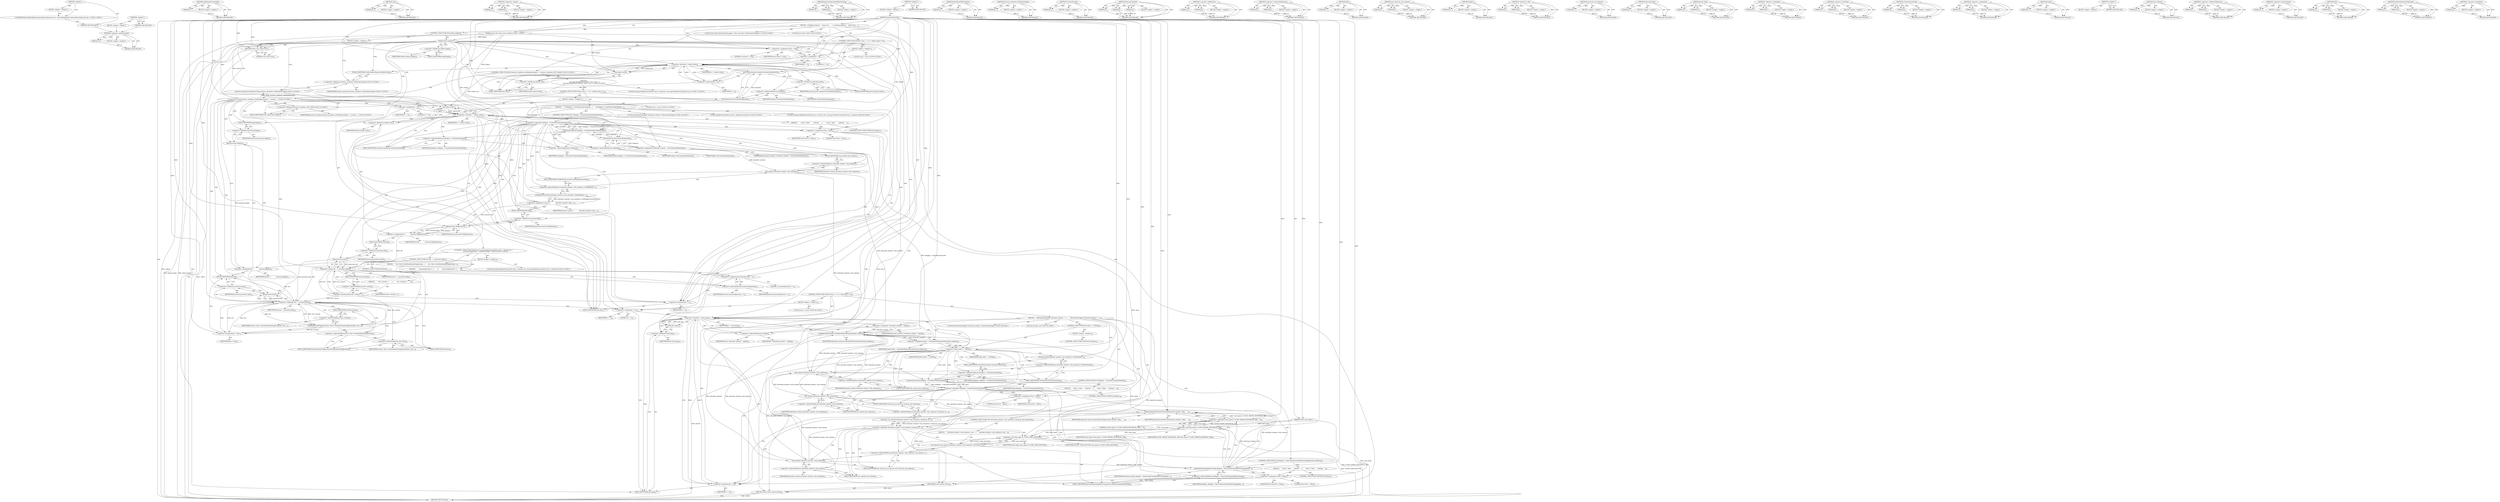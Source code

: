 digraph "&lt;global&gt;" {
vulnerable_366 [label=<(METHOD,&lt;operator&gt;.postIncrement)>];
vulnerable_367 [label=<(PARAM,p1)>];
vulnerable_368 [label=<(BLOCK,&lt;empty&gt;,&lt;empty&gt;)>];
vulnerable_369 [label=<(METHOD_RETURN,ANY)>];
vulnerable_349 [label=<(METHOD,GetRenderProcessHost)>];
vulnerable_350 [label=<(PARAM,p1)>];
vulnerable_351 [label=<(BLOCK,&lt;empty&gt;,&lt;empty&gt;)>];
vulnerable_352 [label=<(METHOD_RETURN,ANY)>];
vulnerable_304 [label=<(METHOD,size)>];
vulnerable_305 [label=<(PARAM,p1)>];
vulnerable_306 [label=<(BLOCK,&lt;empty&gt;,&lt;empty&gt;)>];
vulnerable_307 [label=<(METHOD_RETURN,ANY)>];
vulnerable_326 [label=<(METHOD,&lt;operator&gt;.equals)>];
vulnerable_327 [label=<(PARAM,p1)>];
vulnerable_328 [label=<(PARAM,p2)>];
vulnerable_329 [label=<(BLOCK,&lt;empty&gt;,&lt;empty&gt;)>];
vulnerable_330 [label=<(METHOD_RETURN,ANY)>];
vulnerable_406 [label=<(METHOD,RunUnloadListenerBeforeClosing)>];
vulnerable_407 [label=<(PARAM,p1)>];
vulnerable_408 [label=<(PARAM,p2)>];
vulnerable_409 [label=<(BLOCK,&lt;empty&gt;,&lt;empty&gt;)>];
vulnerable_410 [label=<(METHOD_RETURN,ANY)>];
vulnerable_6 [label=<(METHOD,&lt;global&gt;)<SUB>1</SUB>>];
vulnerable_7 [label=<(BLOCK,&lt;empty&gt;,&lt;empty&gt;)<SUB>1</SUB>>];
vulnerable_8 [label=<(METHOD,InternalCloseTabs)<SUB>1</SUB>>];
vulnerable_9 [label="<(PARAM,const std::vector&lt;int&gt;&amp; indices)<SUB>1</SUB>>"];
vulnerable_10 [label=<(PARAM,uint32 close_types)<SUB>2</SUB>>];
vulnerable_11 [label=<(BLOCK,{
  if (indices.empty())
     return true;
 
  ...,{
  if (indices.empty())
     return true;
 
  ...)<SUB>2</SUB>>];
vulnerable_12 [label=<(CONTROL_STRUCTURE,IF,if (indices.empty()))<SUB>3</SUB>>];
vulnerable_13 [label=<(empty,indices.empty())<SUB>3</SUB>>];
vulnerable_14 [label=<(&lt;operator&gt;.fieldAccess,indices.empty)<SUB>3</SUB>>];
vulnerable_15 [label=<(IDENTIFIER,indices,indices.empty())<SUB>3</SUB>>];
vulnerable_16 [label=<(FIELD_IDENTIFIER,empty,empty)<SUB>3</SUB>>];
vulnerable_17 [label=<(BLOCK,&lt;empty&gt;,&lt;empty&gt;)<SUB>4</SUB>>];
vulnerable_18 [label=<(RETURN,return true;,return true;)<SUB>4</SUB>>];
vulnerable_19 [label=<(LITERAL,true,return true;)<SUB>4</SUB>>];
vulnerable_20 [label="<(LOCAL,bool retval: bool)<SUB>6</SUB>>"];
vulnerable_21 [label=<(&lt;operator&gt;.assignment,retval = true)<SUB>6</SUB>>];
vulnerable_22 [label=<(IDENTIFIER,retval,retval = true)<SUB>6</SUB>>];
vulnerable_23 [label=<(LITERAL,true,retval = true)<SUB>6</SUB>>];
vulnerable_24 [label="<(LOCAL,std.vector&lt;TabContentsWrapper*&gt; tabs: std.vector&lt;TabContentsWrapper*&gt;)<SUB>8</SUB>>"];
vulnerable_25 [label=<(CONTROL_STRUCTURE,FOR,for (size_t i = 0;i &lt; indices.size();++i))<SUB>9</SUB>>];
vulnerable_26 [label=<(BLOCK,&lt;empty&gt;,&lt;empty&gt;)<SUB>9</SUB>>];
vulnerable_27 [label="<(LOCAL,size_t i: size_t)<SUB>9</SUB>>"];
vulnerable_28 [label=<(&lt;operator&gt;.assignment,i = 0)<SUB>9</SUB>>];
vulnerable_29 [label=<(IDENTIFIER,i,i = 0)<SUB>9</SUB>>];
vulnerable_30 [label=<(LITERAL,0,i = 0)<SUB>9</SUB>>];
vulnerable_31 [label=<(&lt;operator&gt;.lessThan,i &lt; indices.size())<SUB>9</SUB>>];
vulnerable_32 [label=<(IDENTIFIER,i,i &lt; indices.size())<SUB>9</SUB>>];
vulnerable_33 [label=<(size,indices.size())<SUB>9</SUB>>];
vulnerable_34 [label=<(&lt;operator&gt;.fieldAccess,indices.size)<SUB>9</SUB>>];
vulnerable_35 [label=<(IDENTIFIER,indices,indices.size())<SUB>9</SUB>>];
vulnerable_36 [label=<(FIELD_IDENTIFIER,size,size)<SUB>9</SUB>>];
vulnerable_37 [label=<(&lt;operator&gt;.preIncrement,++i)<SUB>9</SUB>>];
vulnerable_38 [label=<(IDENTIFIER,i,++i)<SUB>9</SUB>>];
vulnerable_39 [label=<(push_back,tabs.push_back(GetContentsAt(indices[i])))<SUB>10</SUB>>];
vulnerable_40 [label=<(&lt;operator&gt;.fieldAccess,tabs.push_back)<SUB>10</SUB>>];
vulnerable_41 [label=<(IDENTIFIER,tabs,tabs.push_back(GetContentsAt(indices[i])))<SUB>10</SUB>>];
vulnerable_42 [label=<(FIELD_IDENTIFIER,push_back,push_back)<SUB>10</SUB>>];
vulnerable_43 [label=<(GetContentsAt,GetContentsAt(indices[i]))<SUB>10</SUB>>];
vulnerable_44 [label=<(&lt;operator&gt;.indirectIndexAccess,indices[i])<SUB>10</SUB>>];
vulnerable_45 [label=<(IDENTIFIER,indices,GetContentsAt(indices[i]))<SUB>10</SUB>>];
vulnerable_46 [label=<(IDENTIFIER,i,GetContentsAt(indices[i]))<SUB>10</SUB>>];
vulnerable_47 [label="<(CONTROL_STRUCTURE,IF,if (browser_shutdown::GetShutdownType() == browser_shutdown::NOT_VALID))<SUB>12</SUB>>"];
vulnerable_48 [label="<(&lt;operator&gt;.equals,browser_shutdown::GetShutdownType() == browser_...)<SUB>12</SUB>>"];
vulnerable_49 [label="<(browser_shutdown.GetShutdownType,browser_shutdown::GetShutdownType())<SUB>12</SUB>>"];
vulnerable_50 [label="<(&lt;operator&gt;.fieldAccess,browser_shutdown::GetShutdownType)<SUB>12</SUB>>"];
vulnerable_51 [label="<(IDENTIFIER,browser_shutdown,browser_shutdown::GetShutdownType())<SUB>12</SUB>>"];
vulnerable_52 [label=<(FIELD_IDENTIFIER,GetShutdownType,GetShutdownType)<SUB>12</SUB>>];
vulnerable_53 [label="<(&lt;operator&gt;.fieldAccess,browser_shutdown::NOT_VALID)<SUB>12</SUB>>"];
vulnerable_54 [label="<(IDENTIFIER,browser_shutdown,browser_shutdown::GetShutdownType() == browser_...)<SUB>12</SUB>>"];
vulnerable_55 [label=<(FIELD_IDENTIFIER,NOT_VALID,NOT_VALID)<SUB>12</SUB>>];
vulnerable_56 [label="<(BLOCK,{
     std::map&lt;RenderProcessHost*, size_t&gt; pro...,{
     std::map&lt;RenderProcessHost*, size_t&gt; pro...)<SUB>12</SUB>>"];
vulnerable_57 [label="<(LOCAL,std.map&lt;RenderProcessHost*,size_t&gt; processes: std.map&lt;RenderProcessHost*,size_t&gt;)<SUB>13</SUB>>"];
vulnerable_58 [label=<(CONTROL_STRUCTURE,FOR,for (size_t i = 0;i &lt; indices.size();++i))<SUB>14</SUB>>];
vulnerable_59 [label=<(BLOCK,&lt;empty&gt;,&lt;empty&gt;)<SUB>14</SUB>>];
vulnerable_60 [label="<(LOCAL,size_t i: size_t)<SUB>14</SUB>>"];
vulnerable_61 [label=<(&lt;operator&gt;.assignment,i = 0)<SUB>14</SUB>>];
vulnerable_62 [label=<(IDENTIFIER,i,i = 0)<SUB>14</SUB>>];
vulnerable_63 [label=<(LITERAL,0,i = 0)<SUB>14</SUB>>];
vulnerable_64 [label=<(&lt;operator&gt;.lessThan,i &lt; indices.size())<SUB>14</SUB>>];
vulnerable_65 [label=<(IDENTIFIER,i,i &lt; indices.size())<SUB>14</SUB>>];
vulnerable_66 [label=<(size,indices.size())<SUB>14</SUB>>];
vulnerable_67 [label=<(&lt;operator&gt;.fieldAccess,indices.size)<SUB>14</SUB>>];
vulnerable_68 [label=<(IDENTIFIER,indices,indices.size())<SUB>14</SUB>>];
vulnerable_69 [label=<(FIELD_IDENTIFIER,size,size)<SUB>14</SUB>>];
vulnerable_70 [label=<(&lt;operator&gt;.preIncrement,++i)<SUB>14</SUB>>];
vulnerable_71 [label=<(IDENTIFIER,i,++i)<SUB>14</SUB>>];
vulnerable_72 [label=<(BLOCK,{
      if (!delegate_-&gt;CanCloseContentsAt(indi...,{
      if (!delegate_-&gt;CanCloseContentsAt(indi...)<SUB>14</SUB>>];
vulnerable_73 [label=<(CONTROL_STRUCTURE,IF,if (!delegate_-&gt;CanCloseContentsAt(indices[i])))<SUB>15</SUB>>];
vulnerable_74 [label=<(&lt;operator&gt;.logicalNot,!delegate_-&gt;CanCloseContentsAt(indices[i]))<SUB>15</SUB>>];
vulnerable_75 [label=<(CanCloseContentsAt,delegate_-&gt;CanCloseContentsAt(indices[i]))<SUB>15</SUB>>];
vulnerable_76 [label=<(&lt;operator&gt;.indirectFieldAccess,delegate_-&gt;CanCloseContentsAt)<SUB>15</SUB>>];
vulnerable_77 [label=<(IDENTIFIER,delegate_,delegate_-&gt;CanCloseContentsAt(indices[i]))<SUB>15</SUB>>];
vulnerable_78 [label=<(FIELD_IDENTIFIER,CanCloseContentsAt,CanCloseContentsAt)<SUB>15</SUB>>];
vulnerable_79 [label=<(&lt;operator&gt;.indirectIndexAccess,indices[i])<SUB>15</SUB>>];
vulnerable_80 [label=<(IDENTIFIER,indices,delegate_-&gt;CanCloseContentsAt(indices[i]))<SUB>15</SUB>>];
vulnerable_81 [label=<(IDENTIFIER,i,delegate_-&gt;CanCloseContentsAt(indices[i]))<SUB>15</SUB>>];
vulnerable_82 [label=<(BLOCK,{
        retval = false;
        continue;
   ...,{
        retval = false;
        continue;
   ...)<SUB>15</SUB>>];
vulnerable_83 [label=<(&lt;operator&gt;.assignment,retval = false)<SUB>16</SUB>>];
vulnerable_84 [label=<(IDENTIFIER,retval,retval = false)<SUB>16</SUB>>];
vulnerable_85 [label=<(LITERAL,false,retval = false)<SUB>16</SUB>>];
vulnerable_86 [label=<(CONTROL_STRUCTURE,CONTINUE,continue;)<SUB>17</SUB>>];
vulnerable_87 [label="<(LOCAL,TabContentsWrapper* detached_contents: TabContentsWrapper*)<SUB>19</SUB>>"];
vulnerable_88 [label=<(&lt;operator&gt;.assignment,* detached_contents = GetContentsAt(indices[i]))<SUB>19</SUB>>];
vulnerable_89 [label=<(IDENTIFIER,detached_contents,* detached_contents = GetContentsAt(indices[i]))<SUB>19</SUB>>];
vulnerable_90 [label=<(GetContentsAt,GetContentsAt(indices[i]))<SUB>19</SUB>>];
vulnerable_91 [label=<(&lt;operator&gt;.indirectIndexAccess,indices[i])<SUB>19</SUB>>];
vulnerable_92 [label=<(IDENTIFIER,indices,GetContentsAt(indices[i]))<SUB>19</SUB>>];
vulnerable_93 [label=<(IDENTIFIER,i,GetContentsAt(indices[i]))<SUB>19</SUB>>];
vulnerable_94 [label="<(LOCAL,RenderProcessHost* process: RenderProcessHost*)<SUB>20</SUB>>"];
vulnerable_95 [label=<(&lt;operator&gt;.assignment,* process =
           detached_contents-&gt;tab_c...)<SUB>20</SUB>>];
vulnerable_96 [label=<(IDENTIFIER,process,* process =
           detached_contents-&gt;tab_c...)<SUB>20</SUB>>];
vulnerable_97 [label=<(GetRenderProcessHost,detached_contents-&gt;tab_contents()-&gt;GetRenderPro...)<SUB>21</SUB>>];
vulnerable_98 [label=<(&lt;operator&gt;.indirectFieldAccess,detached_contents-&gt;tab_contents()-&gt;GetRenderPro...)<SUB>21</SUB>>];
vulnerable_99 [label=<(tab_contents,detached_contents-&gt;tab_contents())<SUB>21</SUB>>];
vulnerable_100 [label=<(&lt;operator&gt;.indirectFieldAccess,detached_contents-&gt;tab_contents)<SUB>21</SUB>>];
vulnerable_101 [label=<(IDENTIFIER,detached_contents,detached_contents-&gt;tab_contents())<SUB>21</SUB>>];
vulnerable_102 [label=<(FIELD_IDENTIFIER,tab_contents,tab_contents)<SUB>21</SUB>>];
vulnerable_103 [label=<(FIELD_IDENTIFIER,GetRenderProcessHost,GetRenderProcessHost)<SUB>21</SUB>>];
vulnerable_104 [label="<(LOCAL,std.map&lt;RenderProcessHost*,size_t&gt;.iterator iter: std.map&lt;RenderProcessHost*,size_t&gt;.iterator)<SUB>22</SUB>>"];
vulnerable_105 [label=<(&lt;operator&gt;.assignment,iter =
          processes.find(process))<SUB>22</SUB>>];
vulnerable_106 [label=<(IDENTIFIER,iter,iter =
          processes.find(process))<SUB>22</SUB>>];
vulnerable_107 [label=<(find,processes.find(process))<SUB>23</SUB>>];
vulnerable_108 [label=<(&lt;operator&gt;.fieldAccess,processes.find)<SUB>23</SUB>>];
vulnerable_109 [label=<(IDENTIFIER,processes,processes.find(process))<SUB>23</SUB>>];
vulnerable_110 [label=<(FIELD_IDENTIFIER,find,find)<SUB>23</SUB>>];
vulnerable_111 [label=<(IDENTIFIER,process,processes.find(process))<SUB>23</SUB>>];
vulnerable_112 [label=<(CONTROL_STRUCTURE,IF,if (iter == processes.end()))<SUB>24</SUB>>];
vulnerable_113 [label=<(&lt;operator&gt;.equals,iter == processes.end())<SUB>24</SUB>>];
vulnerable_114 [label=<(IDENTIFIER,iter,iter == processes.end())<SUB>24</SUB>>];
vulnerable_115 [label=<(end,processes.end())<SUB>24</SUB>>];
vulnerable_116 [label=<(&lt;operator&gt;.fieldAccess,processes.end)<SUB>24</SUB>>];
vulnerable_117 [label=<(IDENTIFIER,processes,processes.end())<SUB>24</SUB>>];
vulnerable_118 [label=<(FIELD_IDENTIFIER,end,end)<SUB>24</SUB>>];
vulnerable_119 [label=<(BLOCK,{
        processes[process] = 1;
      },{
        processes[process] = 1;
      })<SUB>24</SUB>>];
vulnerable_120 [label=<(&lt;operator&gt;.assignment,processes[process] = 1)<SUB>25</SUB>>];
vulnerable_121 [label=<(&lt;operator&gt;.indirectIndexAccess,processes[process])<SUB>25</SUB>>];
vulnerable_122 [label=<(IDENTIFIER,processes,processes[process] = 1)<SUB>25</SUB>>];
vulnerable_123 [label=<(IDENTIFIER,process,processes[process] = 1)<SUB>25</SUB>>];
vulnerable_124 [label=<(LITERAL,1,processes[process] = 1)<SUB>25</SUB>>];
vulnerable_125 [label=<(CONTROL_STRUCTURE,ELSE,else)<SUB>26</SUB>>];
vulnerable_126 [label=<(BLOCK,{
        iter-&gt;second++;
      },{
        iter-&gt;second++;
      })<SUB>26</SUB>>];
vulnerable_127 [label=<(&lt;operator&gt;.postIncrement,iter-&gt;second++)<SUB>27</SUB>>];
vulnerable_128 [label=<(&lt;operator&gt;.indirectFieldAccess,iter-&gt;second)<SUB>27</SUB>>];
vulnerable_129 [label=<(IDENTIFIER,iter,iter-&gt;second++)<SUB>27</SUB>>];
vulnerable_130 [label=<(FIELD_IDENTIFIER,second,second)<SUB>27</SUB>>];
vulnerable_131 [label="<(CONTROL_STRUCTURE,FOR,for (std::map&lt;RenderProcessHost*, size_t&gt;::iterator iter =
            processes.begin();iter != processes.end();++iter))<SUB>31</SUB>>"];
vulnerable_132 [label=<(BLOCK,&lt;empty&gt;,&lt;empty&gt;)<SUB>31</SUB>>];
vulnerable_133 [label="<(LOCAL,std.map&lt;RenderProcessHost*,size_t&gt;.iterator iter: std.map&lt;RenderProcessHost*,size_t&gt;.iterator)<SUB>31</SUB>>"];
vulnerable_134 [label=<(&lt;operator&gt;.assignment,iter =
            processes.begin())<SUB>31</SUB>>];
vulnerable_135 [label=<(IDENTIFIER,iter,iter =
            processes.begin())<SUB>31</SUB>>];
vulnerable_136 [label=<(begin,processes.begin())<SUB>32</SUB>>];
vulnerable_137 [label=<(&lt;operator&gt;.fieldAccess,processes.begin)<SUB>32</SUB>>];
vulnerable_138 [label=<(IDENTIFIER,processes,processes.begin())<SUB>32</SUB>>];
vulnerable_139 [label=<(FIELD_IDENTIFIER,begin,begin)<SUB>32</SUB>>];
vulnerable_140 [label=<(&lt;operator&gt;.notEquals,iter != processes.end())<SUB>33</SUB>>];
vulnerable_141 [label=<(IDENTIFIER,iter,iter != processes.end())<SUB>33</SUB>>];
vulnerable_142 [label=<(end,processes.end())<SUB>33</SUB>>];
vulnerable_143 [label=<(&lt;operator&gt;.fieldAccess,processes.end)<SUB>33</SUB>>];
vulnerable_144 [label=<(IDENTIFIER,processes,processes.end())<SUB>33</SUB>>];
vulnerable_145 [label=<(FIELD_IDENTIFIER,end,end)<SUB>33</SUB>>];
vulnerable_146 [label=<(&lt;operator&gt;.preIncrement,++iter)<SUB>33</SUB>>];
vulnerable_147 [label=<(IDENTIFIER,iter,++iter)<SUB>33</SUB>>];
vulnerable_148 [label=<(BLOCK,{
      iter-&gt;first-&gt;FastShutdownForPageCount(i...,{
      iter-&gt;first-&gt;FastShutdownForPageCount(i...)<SUB>33</SUB>>];
vulnerable_149 [label=<(FastShutdownForPageCount,iter-&gt;first-&gt;FastShutdownForPageCount(iter-&gt;sec...)<SUB>34</SUB>>];
vulnerable_150 [label=<(&lt;operator&gt;.indirectFieldAccess,iter-&gt;first-&gt;FastShutdownForPageCount)<SUB>34</SUB>>];
vulnerable_151 [label=<(&lt;operator&gt;.indirectFieldAccess,iter-&gt;first)<SUB>34</SUB>>];
vulnerable_152 [label=<(IDENTIFIER,iter,iter-&gt;first-&gt;FastShutdownForPageCount(iter-&gt;sec...)<SUB>34</SUB>>];
vulnerable_153 [label=<(FIELD_IDENTIFIER,first,first)<SUB>34</SUB>>];
vulnerable_154 [label=<(FIELD_IDENTIFIER,FastShutdownForPageCount,FastShutdownForPageCount)<SUB>34</SUB>>];
vulnerable_155 [label=<(&lt;operator&gt;.indirectFieldAccess,iter-&gt;second)<SUB>34</SUB>>];
vulnerable_156 [label=<(IDENTIFIER,iter,iter-&gt;first-&gt;FastShutdownForPageCount(iter-&gt;sec...)<SUB>34</SUB>>];
vulnerable_157 [label=<(FIELD_IDENTIFIER,second,second)<SUB>34</SUB>>];
vulnerable_158 [label=<(CONTROL_STRUCTURE,FOR,for (size_t i = 0;i &lt; tabs.size();++i))<SUB>38</SUB>>];
vulnerable_159 [label=<(BLOCK,&lt;empty&gt;,&lt;empty&gt;)<SUB>38</SUB>>];
vulnerable_160 [label="<(LOCAL,size_t i: size_t)<SUB>38</SUB>>"];
vulnerable_161 [label=<(&lt;operator&gt;.assignment,i = 0)<SUB>38</SUB>>];
vulnerable_162 [label=<(IDENTIFIER,i,i = 0)<SUB>38</SUB>>];
vulnerable_163 [label=<(LITERAL,0,i = 0)<SUB>38</SUB>>];
vulnerable_164 [label=<(&lt;operator&gt;.lessThan,i &lt; tabs.size())<SUB>38</SUB>>];
vulnerable_165 [label=<(IDENTIFIER,i,i &lt; tabs.size())<SUB>38</SUB>>];
vulnerable_166 [label=<(size,tabs.size())<SUB>38</SUB>>];
vulnerable_167 [label=<(&lt;operator&gt;.fieldAccess,tabs.size)<SUB>38</SUB>>];
vulnerable_168 [label=<(IDENTIFIER,tabs,tabs.size())<SUB>38</SUB>>];
vulnerable_169 [label=<(FIELD_IDENTIFIER,size,size)<SUB>38</SUB>>];
vulnerable_170 [label=<(&lt;operator&gt;.preIncrement,++i)<SUB>38</SUB>>];
vulnerable_171 [label=<(IDENTIFIER,i,++i)<SUB>38</SUB>>];
vulnerable_172 [label=<(BLOCK,{
    TabContentsWrapper* detached_contents = t...,{
    TabContentsWrapper* detached_contents = t...)<SUB>38</SUB>>];
vulnerable_173 [label="<(LOCAL,TabContentsWrapper* detached_contents: TabContentsWrapper*)<SUB>39</SUB>>"];
vulnerable_174 [label=<(&lt;operator&gt;.assignment,* detached_contents = tabs[i])<SUB>39</SUB>>];
vulnerable_175 [label=<(IDENTIFIER,detached_contents,* detached_contents = tabs[i])<SUB>39</SUB>>];
vulnerable_176 [label=<(&lt;operator&gt;.indirectIndexAccess,tabs[i])<SUB>39</SUB>>];
vulnerable_177 [label=<(IDENTIFIER,tabs,* detached_contents = tabs[i])<SUB>39</SUB>>];
vulnerable_178 [label=<(IDENTIFIER,i,* detached_contents = tabs[i])<SUB>39</SUB>>];
vulnerable_179 [label="<(LOCAL,int index: int)<SUB>40</SUB>>"];
vulnerable_180 [label=<(&lt;operator&gt;.assignment,index = GetIndexOfTabContents(detached_contents))<SUB>40</SUB>>];
vulnerable_181 [label=<(IDENTIFIER,index,index = GetIndexOfTabContents(detached_contents))<SUB>40</SUB>>];
vulnerable_182 [label=<(GetIndexOfTabContents,GetIndexOfTabContents(detached_contents))<SUB>40</SUB>>];
vulnerable_183 [label=<(IDENTIFIER,detached_contents,GetIndexOfTabContents(detached_contents))<SUB>40</SUB>>];
vulnerable_184 [label=<(CONTROL_STRUCTURE,IF,if (index == kNoTab))<SUB>41</SUB>>];
vulnerable_185 [label=<(&lt;operator&gt;.equals,index == kNoTab)<SUB>41</SUB>>];
vulnerable_186 [label=<(IDENTIFIER,index,index == kNoTab)<SUB>41</SUB>>];
vulnerable_187 [label=<(IDENTIFIER,kNoTab,index == kNoTab)<SUB>41</SUB>>];
vulnerable_188 [label=<(BLOCK,&lt;empty&gt;,&lt;empty&gt;)<SUB>42</SUB>>];
vulnerable_189 [label=<(CONTROL_STRUCTURE,CONTINUE,continue;)<SUB>42</SUB>>];
vulnerable_190 [label=<(OnCloseStarted,detached_contents-&gt;tab_contents()-&gt;OnCloseStart...)<SUB>44</SUB>>];
vulnerable_191 [label=<(&lt;operator&gt;.indirectFieldAccess,detached_contents-&gt;tab_contents()-&gt;OnCloseStarted)<SUB>44</SUB>>];
vulnerable_192 [label=<(tab_contents,detached_contents-&gt;tab_contents())<SUB>44</SUB>>];
vulnerable_193 [label=<(&lt;operator&gt;.indirectFieldAccess,detached_contents-&gt;tab_contents)<SUB>44</SUB>>];
vulnerable_194 [label=<(IDENTIFIER,detached_contents,detached_contents-&gt;tab_contents())<SUB>44</SUB>>];
vulnerable_195 [label=<(FIELD_IDENTIFIER,tab_contents,tab_contents)<SUB>44</SUB>>];
vulnerable_196 [label=<(FIELD_IDENTIFIER,OnCloseStarted,OnCloseStarted)<SUB>44</SUB>>];
vulnerable_197 [label=<(CONTROL_STRUCTURE,IF,if (!delegate_-&gt;CanCloseContentsAt(index)))<SUB>46</SUB>>];
vulnerable_198 [label=<(&lt;operator&gt;.logicalNot,!delegate_-&gt;CanCloseContentsAt(index))<SUB>46</SUB>>];
vulnerable_199 [label=<(CanCloseContentsAt,delegate_-&gt;CanCloseContentsAt(index))<SUB>46</SUB>>];
vulnerable_200 [label=<(&lt;operator&gt;.indirectFieldAccess,delegate_-&gt;CanCloseContentsAt)<SUB>46</SUB>>];
vulnerable_201 [label=<(IDENTIFIER,delegate_,delegate_-&gt;CanCloseContentsAt(index))<SUB>46</SUB>>];
vulnerable_202 [label=<(FIELD_IDENTIFIER,CanCloseContentsAt,CanCloseContentsAt)<SUB>46</SUB>>];
vulnerable_203 [label=<(IDENTIFIER,index,delegate_-&gt;CanCloseContentsAt(index))<SUB>46</SUB>>];
vulnerable_204 [label=<(BLOCK,{
      retval = false;
      continue;
    },{
      retval = false;
      continue;
    })<SUB>46</SUB>>];
vulnerable_205 [label=<(&lt;operator&gt;.assignment,retval = false)<SUB>47</SUB>>];
vulnerable_206 [label=<(IDENTIFIER,retval,retval = false)<SUB>47</SUB>>];
vulnerable_207 [label=<(LITERAL,false,retval = false)<SUB>47</SUB>>];
vulnerable_208 [label=<(CONTROL_STRUCTURE,CONTINUE,continue;)<SUB>48</SUB>>];
vulnerable_209 [label=<(CONTROL_STRUCTURE,IF,if (!detached_contents-&gt;tab_contents()-&gt;closed_by_user_gesture()))<SUB>50</SUB>>];
vulnerable_210 [label=<(&lt;operator&gt;.logicalNot,!detached_contents-&gt;tab_contents()-&gt;closed_by_u...)<SUB>50</SUB>>];
vulnerable_211 [label=<(closed_by_user_gesture,detached_contents-&gt;tab_contents()-&gt;closed_by_us...)<SUB>50</SUB>>];
vulnerable_212 [label=<(&lt;operator&gt;.indirectFieldAccess,detached_contents-&gt;tab_contents()-&gt;closed_by_us...)<SUB>50</SUB>>];
vulnerable_213 [label=<(tab_contents,detached_contents-&gt;tab_contents())<SUB>50</SUB>>];
vulnerable_214 [label=<(&lt;operator&gt;.indirectFieldAccess,detached_contents-&gt;tab_contents)<SUB>50</SUB>>];
vulnerable_215 [label=<(IDENTIFIER,detached_contents,detached_contents-&gt;tab_contents())<SUB>50</SUB>>];
vulnerable_216 [label=<(FIELD_IDENTIFIER,tab_contents,tab_contents)<SUB>50</SUB>>];
vulnerable_217 [label=<(FIELD_IDENTIFIER,closed_by_user_gesture,closed_by_user_gesture)<SUB>50</SUB>>];
vulnerable_218 [label=<(BLOCK,{
      detached_contents-&gt;tab_contents()-&gt;set_...,{
      detached_contents-&gt;tab_contents()-&gt;set_...)<SUB>50</SUB>>];
vulnerable_219 [label=<(set_closed_by_user_gesture,detached_contents-&gt;tab_contents()-&gt;set_closed_b...)<SUB>51</SUB>>];
vulnerable_220 [label=<(&lt;operator&gt;.indirectFieldAccess,detached_contents-&gt;tab_contents()-&gt;set_closed_b...)<SUB>51</SUB>>];
vulnerable_221 [label=<(tab_contents,detached_contents-&gt;tab_contents())<SUB>51</SUB>>];
vulnerable_222 [label=<(&lt;operator&gt;.indirectFieldAccess,detached_contents-&gt;tab_contents)<SUB>51</SUB>>];
vulnerable_223 [label=<(IDENTIFIER,detached_contents,detached_contents-&gt;tab_contents())<SUB>51</SUB>>];
vulnerable_224 [label=<(FIELD_IDENTIFIER,tab_contents,tab_contents)<SUB>51</SUB>>];
vulnerable_225 [label=<(FIELD_IDENTIFIER,set_closed_by_user_gesture,set_closed_by_user_gesture)<SUB>51</SUB>>];
vulnerable_226 [label=<(&lt;operator&gt;.and,close_types &amp; CLOSE_USER_GESTURE)<SUB>52</SUB>>];
vulnerable_227 [label=<(IDENTIFIER,close_types,close_types &amp; CLOSE_USER_GESTURE)<SUB>52</SUB>>];
vulnerable_228 [label=<(IDENTIFIER,CLOSE_USER_GESTURE,close_types &amp; CLOSE_USER_GESTURE)<SUB>52</SUB>>];
vulnerable_229 [label=<(CONTROL_STRUCTURE,IF,if (delegate_-&gt;RunUnloadListenerBeforeClosing(detached_contents)))<SUB>55</SUB>>];
vulnerable_230 [label=<(RunUnloadListenerBeforeClosing,delegate_-&gt;RunUnloadListenerBeforeClosing(detac...)<SUB>55</SUB>>];
vulnerable_231 [label=<(&lt;operator&gt;.indirectFieldAccess,delegate_-&gt;RunUnloadListenerBeforeClosing)<SUB>55</SUB>>];
vulnerable_232 [label=<(IDENTIFIER,delegate_,delegate_-&gt;RunUnloadListenerBeforeClosing(detac...)<SUB>55</SUB>>];
vulnerable_233 [label=<(FIELD_IDENTIFIER,RunUnloadListenerBeforeClosing,RunUnloadListenerBeforeClosing)<SUB>55</SUB>>];
vulnerable_234 [label=<(IDENTIFIER,detached_contents,delegate_-&gt;RunUnloadListenerBeforeClosing(detac...)<SUB>55</SUB>>];
vulnerable_235 [label=<(BLOCK,{
      retval = false;
      continue;
    },{
      retval = false;
      continue;
    })<SUB>55</SUB>>];
vulnerable_236 [label=<(&lt;operator&gt;.assignment,retval = false)<SUB>56</SUB>>];
vulnerable_237 [label=<(IDENTIFIER,retval,retval = false)<SUB>56</SUB>>];
vulnerable_238 [label=<(LITERAL,false,retval = false)<SUB>56</SUB>>];
vulnerable_239 [label=<(CONTROL_STRUCTURE,CONTINUE,continue;)<SUB>57</SUB>>];
vulnerable_240 [label=<(InternalCloseTab,InternalCloseTab(detached_contents, index,
    ...)<SUB>60</SUB>>];
vulnerable_241 [label=<(IDENTIFIER,detached_contents,InternalCloseTab(detached_contents, index,
    ...)<SUB>60</SUB>>];
vulnerable_242 [label=<(IDENTIFIER,index,InternalCloseTab(detached_contents, index,
    ...)<SUB>60</SUB>>];
vulnerable_243 [label=<(&lt;operator&gt;.notEquals,(close_types &amp; CLOSE_CREATE_HISTORICAL_TAB) != 0)<SUB>61</SUB>>];
vulnerable_244 [label=<(&lt;operator&gt;.and,close_types &amp; CLOSE_CREATE_HISTORICAL_TAB)<SUB>61</SUB>>];
vulnerable_245 [label=<(IDENTIFIER,close_types,close_types &amp; CLOSE_CREATE_HISTORICAL_TAB)<SUB>61</SUB>>];
vulnerable_246 [label=<(IDENTIFIER,CLOSE_CREATE_HISTORICAL_TAB,close_types &amp; CLOSE_CREATE_HISTORICAL_TAB)<SUB>61</SUB>>];
vulnerable_247 [label=<(LITERAL,0,(close_types &amp; CLOSE_CREATE_HISTORICAL_TAB) != 0)<SUB>61</SUB>>];
vulnerable_248 [label=<(RETURN,return retval;,return retval;)<SUB>64</SUB>>];
vulnerable_249 [label=<(IDENTIFIER,retval,return retval;)<SUB>64</SUB>>];
vulnerable_250 [label=<(METHOD_RETURN,bool)<SUB>1</SUB>>];
vulnerable_252 [label=<(METHOD_RETURN,ANY)<SUB>1</SUB>>];
vulnerable_384 [label=<(METHOD,GetIndexOfTabContents)>];
vulnerable_385 [label=<(PARAM,p1)>];
vulnerable_386 [label=<(BLOCK,&lt;empty&gt;,&lt;empty&gt;)>];
vulnerable_387 [label=<(METHOD_RETURN,ANY)>];
vulnerable_331 [label=<(METHOD,browser_shutdown.GetShutdownType)>];
vulnerable_332 [label=<(PARAM,p1)>];
vulnerable_333 [label=<(BLOCK,&lt;empty&gt;,&lt;empty&gt;)>];
vulnerable_334 [label=<(METHOD_RETURN,ANY)>];
vulnerable_388 [label=<(METHOD,OnCloseStarted)>];
vulnerable_389 [label=<(PARAM,p1)>];
vulnerable_390 [label=<(BLOCK,&lt;empty&gt;,&lt;empty&gt;)>];
vulnerable_391 [label=<(METHOD_RETURN,ANY)>];
vulnerable_411 [label=<(METHOD,InternalCloseTab)>];
vulnerable_412 [label=<(PARAM,p1)>];
vulnerable_413 [label=<(PARAM,p2)>];
vulnerable_414 [label=<(PARAM,p3)>];
vulnerable_415 [label=<(BLOCK,&lt;empty&gt;,&lt;empty&gt;)>];
vulnerable_416 [label=<(METHOD_RETURN,ANY)>];
vulnerable_289 [label=<(METHOD,&lt;operator&gt;.fieldAccess)>];
vulnerable_290 [label=<(PARAM,p1)>];
vulnerable_291 [label=<(PARAM,p2)>];
vulnerable_292 [label=<(BLOCK,&lt;empty&gt;,&lt;empty&gt;)>];
vulnerable_293 [label=<(METHOD_RETURN,ANY)>];
vulnerable_321 [label=<(METHOD,&lt;operator&gt;.indirectIndexAccess)>];
vulnerable_322 [label=<(PARAM,p1)>];
vulnerable_323 [label=<(PARAM,p2)>];
vulnerable_324 [label=<(BLOCK,&lt;empty&gt;,&lt;empty&gt;)>];
vulnerable_325 [label=<(METHOD_RETURN,ANY)>];
vulnerable_362 [label=<(METHOD,end)>];
vulnerable_363 [label=<(PARAM,p1)>];
vulnerable_364 [label=<(BLOCK,&lt;empty&gt;,&lt;empty&gt;)>];
vulnerable_365 [label=<(METHOD_RETURN,ANY)>];
vulnerable_396 [label=<(METHOD,set_closed_by_user_gesture)>];
vulnerable_397 [label=<(PARAM,p1)>];
vulnerable_398 [label=<(PARAM,p2)>];
vulnerable_399 [label=<(BLOCK,&lt;empty&gt;,&lt;empty&gt;)>];
vulnerable_400 [label=<(METHOD_RETURN,ANY)>];
vulnerable_370 [label=<(METHOD,begin)>];
vulnerable_371 [label=<(PARAM,p1)>];
vulnerable_372 [label=<(BLOCK,&lt;empty&gt;,&lt;empty&gt;)>];
vulnerable_373 [label=<(METHOD_RETURN,ANY)>];
vulnerable_401 [label=<(METHOD,&lt;operator&gt;.and)>];
vulnerable_402 [label=<(PARAM,p1)>];
vulnerable_403 [label=<(PARAM,p2)>];
vulnerable_404 [label=<(BLOCK,&lt;empty&gt;,&lt;empty&gt;)>];
vulnerable_405 [label=<(METHOD_RETURN,ANY)>];
vulnerable_392 [label=<(METHOD,closed_by_user_gesture)>];
vulnerable_393 [label=<(PARAM,p1)>];
vulnerable_394 [label=<(BLOCK,&lt;empty&gt;,&lt;empty&gt;)>];
vulnerable_395 [label=<(METHOD_RETURN,ANY)>];
vulnerable_317 [label=<(METHOD,GetContentsAt)>];
vulnerable_318 [label=<(PARAM,p1)>];
vulnerable_319 [label=<(BLOCK,&lt;empty&gt;,&lt;empty&gt;)>];
vulnerable_320 [label=<(METHOD_RETURN,ANY)>];
vulnerable_312 [label=<(METHOD,push_back)>];
vulnerable_313 [label=<(PARAM,p1)>];
vulnerable_314 [label=<(PARAM,p2)>];
vulnerable_315 [label=<(BLOCK,&lt;empty&gt;,&lt;empty&gt;)>];
vulnerable_316 [label=<(METHOD_RETURN,ANY)>];
vulnerable_374 [label=<(METHOD,&lt;operator&gt;.notEquals)>];
vulnerable_375 [label=<(PARAM,p1)>];
vulnerable_376 [label=<(PARAM,p2)>];
vulnerable_377 [label=<(BLOCK,&lt;empty&gt;,&lt;empty&gt;)>];
vulnerable_378 [label=<(METHOD_RETURN,ANY)>];
vulnerable_299 [label=<(METHOD,&lt;operator&gt;.lessThan)>];
vulnerable_300 [label=<(PARAM,p1)>];
vulnerable_301 [label=<(PARAM,p2)>];
vulnerable_302 [label=<(BLOCK,&lt;empty&gt;,&lt;empty&gt;)>];
vulnerable_303 [label=<(METHOD_RETURN,ANY)>];
vulnerable_339 [label=<(METHOD,CanCloseContentsAt)>];
vulnerable_340 [label=<(PARAM,p1)>];
vulnerable_341 [label=<(PARAM,p2)>];
vulnerable_342 [label=<(BLOCK,&lt;empty&gt;,&lt;empty&gt;)>];
vulnerable_343 [label=<(METHOD_RETURN,ANY)>];
vulnerable_294 [label=<(METHOD,&lt;operator&gt;.assignment)>];
vulnerable_295 [label=<(PARAM,p1)>];
vulnerable_296 [label=<(PARAM,p2)>];
vulnerable_297 [label=<(BLOCK,&lt;empty&gt;,&lt;empty&gt;)>];
vulnerable_298 [label=<(METHOD_RETURN,ANY)>];
vulnerable_285 [label=<(METHOD,empty)>];
vulnerable_286 [label=<(PARAM,p1)>];
vulnerable_287 [label=<(BLOCK,&lt;empty&gt;,&lt;empty&gt;)>];
vulnerable_288 [label=<(METHOD_RETURN,ANY)>];
vulnerable_279 [label=<(METHOD,&lt;global&gt;)<SUB>1</SUB>>];
vulnerable_280 [label=<(BLOCK,&lt;empty&gt;,&lt;empty&gt;)>];
vulnerable_281 [label=<(METHOD_RETURN,ANY)>];
vulnerable_353 [label=<(METHOD,tab_contents)>];
vulnerable_354 [label=<(PARAM,p1)>];
vulnerable_355 [label=<(BLOCK,&lt;empty&gt;,&lt;empty&gt;)>];
vulnerable_356 [label=<(METHOD_RETURN,ANY)>];
vulnerable_344 [label=<(METHOD,&lt;operator&gt;.indirectFieldAccess)>];
vulnerable_345 [label=<(PARAM,p1)>];
vulnerable_346 [label=<(PARAM,p2)>];
vulnerable_347 [label=<(BLOCK,&lt;empty&gt;,&lt;empty&gt;)>];
vulnerable_348 [label=<(METHOD_RETURN,ANY)>];
vulnerable_308 [label=<(METHOD,&lt;operator&gt;.preIncrement)>];
vulnerable_309 [label=<(PARAM,p1)>];
vulnerable_310 [label=<(BLOCK,&lt;empty&gt;,&lt;empty&gt;)>];
vulnerable_311 [label=<(METHOD_RETURN,ANY)>];
vulnerable_357 [label=<(METHOD,find)>];
vulnerable_358 [label=<(PARAM,p1)>];
vulnerable_359 [label=<(PARAM,p2)>];
vulnerable_360 [label=<(BLOCK,&lt;empty&gt;,&lt;empty&gt;)>];
vulnerable_361 [label=<(METHOD_RETURN,ANY)>];
vulnerable_379 [label=<(METHOD,FastShutdownForPageCount)>];
vulnerable_380 [label=<(PARAM,p1)>];
vulnerable_381 [label=<(PARAM,p2)>];
vulnerable_382 [label=<(BLOCK,&lt;empty&gt;,&lt;empty&gt;)>];
vulnerable_383 [label=<(METHOD_RETURN,ANY)>];
vulnerable_335 [label=<(METHOD,&lt;operator&gt;.logicalNot)>];
vulnerable_336 [label=<(PARAM,p1)>];
vulnerable_337 [label=<(BLOCK,&lt;empty&gt;,&lt;empty&gt;)>];
vulnerable_338 [label=<(METHOD_RETURN,ANY)>];
fixed_6 [label=<(METHOD,&lt;global&gt;)<SUB>1</SUB>>];
fixed_7 [label=<(BLOCK,&lt;empty&gt;,&lt;empty&gt;)<SUB>1</SUB>>];
fixed_8 [label="<(UNKNOWN,bool TabStripModel::InternalCloseTabs(const std...,bool TabStripModel::InternalCloseTabs(const std...)<SUB>1</SUB>>"];
fixed_9 [label=<(METHOD_RETURN,ANY)<SUB>1</SUB>>];
fixed_14 [label=<(METHOD,&lt;global&gt;)<SUB>1</SUB>>];
fixed_15 [label=<(BLOCK,&lt;empty&gt;,&lt;empty&gt;)>];
fixed_16 [label=<(METHOD_RETURN,ANY)>];
vulnerable_366 -> vulnerable_367  [key=0, label="AST: "];
vulnerable_366 -> vulnerable_367  [key=1, label="DDG: "];
vulnerable_366 -> vulnerable_368  [key=0, label="AST: "];
vulnerable_366 -> vulnerable_369  [key=0, label="AST: "];
vulnerable_366 -> vulnerable_369  [key=1, label="CFG: "];
vulnerable_367 -> vulnerable_369  [key=0, label="DDG: p1"];
vulnerable_349 -> vulnerable_350  [key=0, label="AST: "];
vulnerable_349 -> vulnerable_350  [key=1, label="DDG: "];
vulnerable_349 -> vulnerable_351  [key=0, label="AST: "];
vulnerable_349 -> vulnerable_352  [key=0, label="AST: "];
vulnerable_349 -> vulnerable_352  [key=1, label="CFG: "];
vulnerable_350 -> vulnerable_352  [key=0, label="DDG: p1"];
vulnerable_304 -> vulnerable_305  [key=0, label="AST: "];
vulnerable_304 -> vulnerable_305  [key=1, label="DDG: "];
vulnerable_304 -> vulnerable_306  [key=0, label="AST: "];
vulnerable_304 -> vulnerable_307  [key=0, label="AST: "];
vulnerable_304 -> vulnerable_307  [key=1, label="CFG: "];
vulnerable_305 -> vulnerable_307  [key=0, label="DDG: p1"];
vulnerable_326 -> vulnerable_327  [key=0, label="AST: "];
vulnerable_326 -> vulnerable_327  [key=1, label="DDG: "];
vulnerable_326 -> vulnerable_329  [key=0, label="AST: "];
vulnerable_326 -> vulnerable_328  [key=0, label="AST: "];
vulnerable_326 -> vulnerable_328  [key=1, label="DDG: "];
vulnerable_326 -> vulnerable_330  [key=0, label="AST: "];
vulnerable_326 -> vulnerable_330  [key=1, label="CFG: "];
vulnerable_327 -> vulnerable_330  [key=0, label="DDG: p1"];
vulnerable_328 -> vulnerable_330  [key=0, label="DDG: p2"];
vulnerable_406 -> vulnerable_407  [key=0, label="AST: "];
vulnerable_406 -> vulnerable_407  [key=1, label="DDG: "];
vulnerable_406 -> vulnerable_409  [key=0, label="AST: "];
vulnerable_406 -> vulnerable_408  [key=0, label="AST: "];
vulnerable_406 -> vulnerable_408  [key=1, label="DDG: "];
vulnerable_406 -> vulnerable_410  [key=0, label="AST: "];
vulnerable_406 -> vulnerable_410  [key=1, label="CFG: "];
vulnerable_407 -> vulnerable_410  [key=0, label="DDG: p1"];
vulnerable_408 -> vulnerable_410  [key=0, label="DDG: p2"];
vulnerable_6 -> vulnerable_7  [key=0, label="AST: "];
vulnerable_6 -> vulnerable_252  [key=0, label="AST: "];
vulnerable_6 -> vulnerable_252  [key=1, label="CFG: "];
vulnerable_7 -> vulnerable_8  [key=0, label="AST: "];
vulnerable_8 -> vulnerable_9  [key=0, label="AST: "];
vulnerable_8 -> vulnerable_9  [key=1, label="DDG: "];
vulnerable_8 -> vulnerable_10  [key=0, label="AST: "];
vulnerable_8 -> vulnerable_10  [key=1, label="DDG: "];
vulnerable_8 -> vulnerable_11  [key=0, label="AST: "];
vulnerable_8 -> vulnerable_250  [key=0, label="AST: "];
vulnerable_8 -> vulnerable_16  [key=0, label="CFG: "];
vulnerable_8 -> vulnerable_21  [key=0, label="DDG: "];
vulnerable_8 -> vulnerable_249  [key=0, label="DDG: "];
vulnerable_8 -> vulnerable_18  [key=0, label="DDG: "];
vulnerable_8 -> vulnerable_28  [key=0, label="DDG: "];
vulnerable_8 -> vulnerable_31  [key=0, label="DDG: "];
vulnerable_8 -> vulnerable_37  [key=0, label="DDG: "];
vulnerable_8 -> vulnerable_161  [key=0, label="DDG: "];
vulnerable_8 -> vulnerable_164  [key=0, label="DDG: "];
vulnerable_8 -> vulnerable_170  [key=0, label="DDG: "];
vulnerable_8 -> vulnerable_19  [key=0, label="DDG: "];
vulnerable_8 -> vulnerable_240  [key=0, label="DDG: "];
vulnerable_8 -> vulnerable_61  [key=0, label="DDG: "];
vulnerable_8 -> vulnerable_64  [key=0, label="DDG: "];
vulnerable_8 -> vulnerable_70  [key=0, label="DDG: "];
vulnerable_8 -> vulnerable_140  [key=0, label="DDG: "];
vulnerable_8 -> vulnerable_146  [key=0, label="DDG: "];
vulnerable_8 -> vulnerable_182  [key=0, label="DDG: "];
vulnerable_8 -> vulnerable_185  [key=0, label="DDG: "];
vulnerable_8 -> vulnerable_205  [key=0, label="DDG: "];
vulnerable_8 -> vulnerable_230  [key=0, label="DDG: "];
vulnerable_8 -> vulnerable_236  [key=0, label="DDG: "];
vulnerable_8 -> vulnerable_243  [key=0, label="DDG: "];
vulnerable_8 -> vulnerable_199  [key=0, label="DDG: "];
vulnerable_8 -> vulnerable_244  [key=0, label="DDG: "];
vulnerable_8 -> vulnerable_83  [key=0, label="DDG: "];
vulnerable_8 -> vulnerable_107  [key=0, label="DDG: "];
vulnerable_8 -> vulnerable_113  [key=0, label="DDG: "];
vulnerable_8 -> vulnerable_120  [key=0, label="DDG: "];
vulnerable_8 -> vulnerable_226  [key=0, label="DDG: "];
vulnerable_9 -> vulnerable_250  [key=0, label="DDG: indices"];
vulnerable_9 -> vulnerable_13  [key=0, label="DDG: indices"];
vulnerable_9 -> vulnerable_33  [key=0, label="DDG: indices"];
vulnerable_9 -> vulnerable_43  [key=0, label="DDG: indices"];
vulnerable_9 -> vulnerable_66  [key=0, label="DDG: indices"];
vulnerable_9 -> vulnerable_90  [key=0, label="DDG: indices"];
vulnerable_9 -> vulnerable_75  [key=0, label="DDG: indices"];
vulnerable_10 -> vulnerable_250  [key=0, label="DDG: close_types"];
vulnerable_10 -> vulnerable_244  [key=0, label="DDG: close_types"];
vulnerable_10 -> vulnerable_226  [key=0, label="DDG: close_types"];
vulnerable_11 -> vulnerable_12  [key=0, label="AST: "];
vulnerable_11 -> vulnerable_20  [key=0, label="AST: "];
vulnerable_11 -> vulnerable_21  [key=0, label="AST: "];
vulnerable_11 -> vulnerable_24  [key=0, label="AST: "];
vulnerable_11 -> vulnerable_25  [key=0, label="AST: "];
vulnerable_11 -> vulnerable_47  [key=0, label="AST: "];
vulnerable_11 -> vulnerable_158  [key=0, label="AST: "];
vulnerable_11 -> vulnerable_248  [key=0, label="AST: "];
vulnerable_12 -> vulnerable_13  [key=0, label="AST: "];
vulnerable_12 -> vulnerable_17  [key=0, label="AST: "];
vulnerable_13 -> vulnerable_14  [key=0, label="AST: "];
vulnerable_13 -> vulnerable_18  [key=0, label="CFG: "];
vulnerable_13 -> vulnerable_18  [key=1, label="CDG: "];
vulnerable_13 -> vulnerable_21  [key=0, label="CFG: "];
vulnerable_13 -> vulnerable_21  [key=1, label="CDG: "];
vulnerable_13 -> vulnerable_250  [key=0, label="DDG: indices.empty"];
vulnerable_13 -> vulnerable_250  [key=1, label="DDG: indices.empty()"];
vulnerable_13 -> vulnerable_34  [key=0, label="CDG: "];
vulnerable_13 -> vulnerable_167  [key=0, label="CDG: "];
vulnerable_13 -> vulnerable_52  [key=0, label="CDG: "];
vulnerable_13 -> vulnerable_161  [key=0, label="CDG: "];
vulnerable_13 -> vulnerable_50  [key=0, label="CDG: "];
vulnerable_13 -> vulnerable_36  [key=0, label="CDG: "];
vulnerable_13 -> vulnerable_48  [key=0, label="CDG: "];
vulnerable_13 -> vulnerable_49  [key=0, label="CDG: "];
vulnerable_13 -> vulnerable_28  [key=0, label="CDG: "];
vulnerable_13 -> vulnerable_53  [key=0, label="CDG: "];
vulnerable_13 -> vulnerable_55  [key=0, label="CDG: "];
vulnerable_13 -> vulnerable_169  [key=0, label="CDG: "];
vulnerable_13 -> vulnerable_33  [key=0, label="CDG: "];
vulnerable_13 -> vulnerable_164  [key=0, label="CDG: "];
vulnerable_13 -> vulnerable_166  [key=0, label="CDG: "];
vulnerable_13 -> vulnerable_248  [key=0, label="CDG: "];
vulnerable_13 -> vulnerable_31  [key=0, label="CDG: "];
vulnerable_14 -> vulnerable_15  [key=0, label="AST: "];
vulnerable_14 -> vulnerable_16  [key=0, label="AST: "];
vulnerable_14 -> vulnerable_13  [key=0, label="CFG: "];
vulnerable_16 -> vulnerable_14  [key=0, label="CFG: "];
vulnerable_17 -> vulnerable_18  [key=0, label="AST: "];
vulnerable_18 -> vulnerable_19  [key=0, label="AST: "];
vulnerable_18 -> vulnerable_250  [key=0, label="CFG: "];
vulnerable_18 -> vulnerable_250  [key=1, label="DDG: &lt;RET&gt;"];
vulnerable_19 -> vulnerable_18  [key=0, label="DDG: true"];
vulnerable_21 -> vulnerable_22  [key=0, label="AST: "];
vulnerable_21 -> vulnerable_23  [key=0, label="AST: "];
vulnerable_21 -> vulnerable_28  [key=0, label="CFG: "];
vulnerable_21 -> vulnerable_249  [key=0, label="DDG: retval"];
vulnerable_25 -> vulnerable_26  [key=0, label="AST: "];
vulnerable_25 -> vulnerable_31  [key=0, label="AST: "];
vulnerable_25 -> vulnerable_37  [key=0, label="AST: "];
vulnerable_25 -> vulnerable_39  [key=0, label="AST: "];
vulnerable_26 -> vulnerable_27  [key=0, label="AST: "];
vulnerable_26 -> vulnerable_28  [key=0, label="AST: "];
vulnerable_28 -> vulnerable_29  [key=0, label="AST: "];
vulnerable_28 -> vulnerable_30  [key=0, label="AST: "];
vulnerable_28 -> vulnerable_36  [key=0, label="CFG: "];
vulnerable_28 -> vulnerable_31  [key=0, label="DDG: i"];
vulnerable_31 -> vulnerable_32  [key=0, label="AST: "];
vulnerable_31 -> vulnerable_33  [key=0, label="AST: "];
vulnerable_31 -> vulnerable_33  [key=1, label="CDG: "];
vulnerable_31 -> vulnerable_42  [key=0, label="CFG: "];
vulnerable_31 -> vulnerable_42  [key=1, label="CDG: "];
vulnerable_31 -> vulnerable_52  [key=0, label="CFG: "];
vulnerable_31 -> vulnerable_37  [key=0, label="DDG: i"];
vulnerable_31 -> vulnerable_37  [key=1, label="CDG: "];
vulnerable_31 -> vulnerable_34  [key=0, label="CDG: "];
vulnerable_31 -> vulnerable_40  [key=0, label="CDG: "];
vulnerable_31 -> vulnerable_36  [key=0, label="CDG: "];
vulnerable_31 -> vulnerable_39  [key=0, label="CDG: "];
vulnerable_31 -> vulnerable_44  [key=0, label="CDG: "];
vulnerable_31 -> vulnerable_43  [key=0, label="CDG: "];
vulnerable_31 -> vulnerable_31  [key=0, label="CDG: "];
vulnerable_33 -> vulnerable_34  [key=0, label="AST: "];
vulnerable_33 -> vulnerable_31  [key=0, label="CFG: "];
vulnerable_33 -> vulnerable_31  [key=1, label="DDG: indices.size"];
vulnerable_33 -> vulnerable_66  [key=0, label="DDG: indices.size"];
vulnerable_34 -> vulnerable_35  [key=0, label="AST: "];
vulnerable_34 -> vulnerable_36  [key=0, label="AST: "];
vulnerable_34 -> vulnerable_33  [key=0, label="CFG: "];
vulnerable_36 -> vulnerable_34  [key=0, label="CFG: "];
vulnerable_37 -> vulnerable_38  [key=0, label="AST: "];
vulnerable_37 -> vulnerable_36  [key=0, label="CFG: "];
vulnerable_37 -> vulnerable_31  [key=0, label="DDG: i"];
vulnerable_39 -> vulnerable_40  [key=0, label="AST: "];
vulnerable_39 -> vulnerable_43  [key=0, label="AST: "];
vulnerable_39 -> vulnerable_37  [key=0, label="CFG: "];
vulnerable_40 -> vulnerable_41  [key=0, label="AST: "];
vulnerable_40 -> vulnerable_42  [key=0, label="AST: "];
vulnerable_40 -> vulnerable_44  [key=0, label="CFG: "];
vulnerable_42 -> vulnerable_40  [key=0, label="CFG: "];
vulnerable_43 -> vulnerable_44  [key=0, label="AST: "];
vulnerable_43 -> vulnerable_39  [key=0, label="CFG: "];
vulnerable_43 -> vulnerable_39  [key=1, label="DDG: indices[i]"];
vulnerable_43 -> vulnerable_75  [key=0, label="DDG: indices[i]"];
vulnerable_44 -> vulnerable_45  [key=0, label="AST: "];
vulnerable_44 -> vulnerable_46  [key=0, label="AST: "];
vulnerable_44 -> vulnerable_43  [key=0, label="CFG: "];
vulnerable_47 -> vulnerable_48  [key=0, label="AST: "];
vulnerable_47 -> vulnerable_56  [key=0, label="AST: "];
vulnerable_48 -> vulnerable_49  [key=0, label="AST: "];
vulnerable_48 -> vulnerable_53  [key=0, label="AST: "];
vulnerable_48 -> vulnerable_61  [key=0, label="CFG: "];
vulnerable_48 -> vulnerable_61  [key=1, label="CDG: "];
vulnerable_48 -> vulnerable_161  [key=0, label="CFG: "];
vulnerable_48 -> vulnerable_136  [key=0, label="CDG: "];
vulnerable_48 -> vulnerable_134  [key=0, label="CDG: "];
vulnerable_48 -> vulnerable_66  [key=0, label="CDG: "];
vulnerable_48 -> vulnerable_140  [key=0, label="CDG: "];
vulnerable_48 -> vulnerable_64  [key=0, label="CDG: "];
vulnerable_48 -> vulnerable_145  [key=0, label="CDG: "];
vulnerable_48 -> vulnerable_69  [key=0, label="CDG: "];
vulnerable_48 -> vulnerable_67  [key=0, label="CDG: "];
vulnerable_48 -> vulnerable_137  [key=0, label="CDG: "];
vulnerable_48 -> vulnerable_139  [key=0, label="CDG: "];
vulnerable_48 -> vulnerable_142  [key=0, label="CDG: "];
vulnerable_48 -> vulnerable_143  [key=0, label="CDG: "];
vulnerable_49 -> vulnerable_50  [key=0, label="AST: "];
vulnerable_49 -> vulnerable_55  [key=0, label="CFG: "];
vulnerable_49 -> vulnerable_48  [key=0, label="DDG: browser_shutdown::GetShutdownType"];
vulnerable_50 -> vulnerable_51  [key=0, label="AST: "];
vulnerable_50 -> vulnerable_52  [key=0, label="AST: "];
vulnerable_50 -> vulnerable_49  [key=0, label="CFG: "];
vulnerable_52 -> vulnerable_50  [key=0, label="CFG: "];
vulnerable_53 -> vulnerable_54  [key=0, label="AST: "];
vulnerable_53 -> vulnerable_55  [key=0, label="AST: "];
vulnerable_53 -> vulnerable_48  [key=0, label="CFG: "];
vulnerable_55 -> vulnerable_53  [key=0, label="CFG: "];
vulnerable_56 -> vulnerable_57  [key=0, label="AST: "];
vulnerable_56 -> vulnerable_58  [key=0, label="AST: "];
vulnerable_56 -> vulnerable_131  [key=0, label="AST: "];
vulnerable_58 -> vulnerable_59  [key=0, label="AST: "];
vulnerable_58 -> vulnerable_64  [key=0, label="AST: "];
vulnerable_58 -> vulnerable_70  [key=0, label="AST: "];
vulnerable_58 -> vulnerable_72  [key=0, label="AST: "];
vulnerable_59 -> vulnerable_60  [key=0, label="AST: "];
vulnerable_59 -> vulnerable_61  [key=0, label="AST: "];
vulnerable_61 -> vulnerable_62  [key=0, label="AST: "];
vulnerable_61 -> vulnerable_63  [key=0, label="AST: "];
vulnerable_61 -> vulnerable_69  [key=0, label="CFG: "];
vulnerable_61 -> vulnerable_64  [key=0, label="DDG: i"];
vulnerable_64 -> vulnerable_65  [key=0, label="AST: "];
vulnerable_64 -> vulnerable_66  [key=0, label="AST: "];
vulnerable_64 -> vulnerable_66  [key=1, label="CDG: "];
vulnerable_64 -> vulnerable_78  [key=0, label="CFG: "];
vulnerable_64 -> vulnerable_78  [key=1, label="CDG: "];
vulnerable_64 -> vulnerable_139  [key=0, label="CFG: "];
vulnerable_64 -> vulnerable_70  [key=0, label="DDG: i"];
vulnerable_64 -> vulnerable_70  [key=1, label="CDG: "];
vulnerable_64 -> vulnerable_74  [key=0, label="CDG: "];
vulnerable_64 -> vulnerable_76  [key=0, label="CDG: "];
vulnerable_64 -> vulnerable_64  [key=0, label="CDG: "];
vulnerable_64 -> vulnerable_75  [key=0, label="CDG: "];
vulnerable_64 -> vulnerable_69  [key=0, label="CDG: "];
vulnerable_64 -> vulnerable_67  [key=0, label="CDG: "];
vulnerable_64 -> vulnerable_79  [key=0, label="CDG: "];
vulnerable_66 -> vulnerable_67  [key=0, label="AST: "];
vulnerable_66 -> vulnerable_64  [key=0, label="CFG: "];
vulnerable_66 -> vulnerable_64  [key=1, label="DDG: indices.size"];
vulnerable_67 -> vulnerable_68  [key=0, label="AST: "];
vulnerable_67 -> vulnerable_69  [key=0, label="AST: "];
vulnerable_67 -> vulnerable_66  [key=0, label="CFG: "];
vulnerable_69 -> vulnerable_67  [key=0, label="CFG: "];
vulnerable_70 -> vulnerable_71  [key=0, label="AST: "];
vulnerable_70 -> vulnerable_69  [key=0, label="CFG: "];
vulnerable_70 -> vulnerable_64  [key=0, label="DDG: i"];
vulnerable_72 -> vulnerable_73  [key=0, label="AST: "];
vulnerable_72 -> vulnerable_87  [key=0, label="AST: "];
vulnerable_72 -> vulnerable_88  [key=0, label="AST: "];
vulnerable_72 -> vulnerable_94  [key=0, label="AST: "];
vulnerable_72 -> vulnerable_95  [key=0, label="AST: "];
vulnerable_72 -> vulnerable_104  [key=0, label="AST: "];
vulnerable_72 -> vulnerable_105  [key=0, label="AST: "];
vulnerable_72 -> vulnerable_112  [key=0, label="AST: "];
vulnerable_73 -> vulnerable_74  [key=0, label="AST: "];
vulnerable_73 -> vulnerable_82  [key=0, label="AST: "];
vulnerable_74 -> vulnerable_75  [key=0, label="AST: "];
vulnerable_74 -> vulnerable_83  [key=0, label="CFG: "];
vulnerable_74 -> vulnerable_83  [key=1, label="CDG: "];
vulnerable_74 -> vulnerable_91  [key=0, label="CFG: "];
vulnerable_74 -> vulnerable_91  [key=1, label="CDG: "];
vulnerable_74 -> vulnerable_102  [key=0, label="CDG: "];
vulnerable_74 -> vulnerable_95  [key=0, label="CDG: "];
vulnerable_74 -> vulnerable_118  [key=0, label="CDG: "];
vulnerable_74 -> vulnerable_100  [key=0, label="CDG: "];
vulnerable_74 -> vulnerable_88  [key=0, label="CDG: "];
vulnerable_74 -> vulnerable_108  [key=0, label="CDG: "];
vulnerable_74 -> vulnerable_116  [key=0, label="CDG: "];
vulnerable_74 -> vulnerable_107  [key=0, label="CDG: "];
vulnerable_74 -> vulnerable_115  [key=0, label="CDG: "];
vulnerable_74 -> vulnerable_98  [key=0, label="CDG: "];
vulnerable_74 -> vulnerable_113  [key=0, label="CDG: "];
vulnerable_74 -> vulnerable_103  [key=0, label="CDG: "];
vulnerable_74 -> vulnerable_97  [key=0, label="CDG: "];
vulnerable_74 -> vulnerable_90  [key=0, label="CDG: "];
vulnerable_74 -> vulnerable_99  [key=0, label="CDG: "];
vulnerable_74 -> vulnerable_105  [key=0, label="CDG: "];
vulnerable_74 -> vulnerable_110  [key=0, label="CDG: "];
vulnerable_75 -> vulnerable_76  [key=0, label="AST: "];
vulnerable_75 -> vulnerable_79  [key=0, label="AST: "];
vulnerable_75 -> vulnerable_74  [key=0, label="CFG: "];
vulnerable_75 -> vulnerable_74  [key=1, label="DDG: delegate_-&gt;CanCloseContentsAt"];
vulnerable_75 -> vulnerable_74  [key=2, label="DDG: indices[i]"];
vulnerable_75 -> vulnerable_199  [key=0, label="DDG: delegate_-&gt;CanCloseContentsAt"];
vulnerable_75 -> vulnerable_90  [key=0, label="DDG: indices[i]"];
vulnerable_76 -> vulnerable_77  [key=0, label="AST: "];
vulnerable_76 -> vulnerable_78  [key=0, label="AST: "];
vulnerable_76 -> vulnerable_79  [key=0, label="CFG: "];
vulnerable_78 -> vulnerable_76  [key=0, label="CFG: "];
vulnerable_79 -> vulnerable_80  [key=0, label="AST: "];
vulnerable_79 -> vulnerable_81  [key=0, label="AST: "];
vulnerable_79 -> vulnerable_75  [key=0, label="CFG: "];
vulnerable_82 -> vulnerable_83  [key=0, label="AST: "];
vulnerable_82 -> vulnerable_86  [key=0, label="AST: "];
vulnerable_83 -> vulnerable_84  [key=0, label="AST: "];
vulnerable_83 -> vulnerable_85  [key=0, label="AST: "];
vulnerable_83 -> vulnerable_70  [key=0, label="CFG: "];
vulnerable_83 -> vulnerable_249  [key=0, label="DDG: retval"];
vulnerable_88 -> vulnerable_89  [key=0, label="AST: "];
vulnerable_88 -> vulnerable_90  [key=0, label="AST: "];
vulnerable_88 -> vulnerable_102  [key=0, label="CFG: "];
vulnerable_88 -> vulnerable_99  [key=0, label="DDG: detached_contents"];
vulnerable_90 -> vulnerable_91  [key=0, label="AST: "];
vulnerable_90 -> vulnerable_88  [key=0, label="CFG: "];
vulnerable_90 -> vulnerable_88  [key=1, label="DDG: indices[i]"];
vulnerable_90 -> vulnerable_75  [key=0, label="DDG: indices[i]"];
vulnerable_91 -> vulnerable_92  [key=0, label="AST: "];
vulnerable_91 -> vulnerable_93  [key=0, label="AST: "];
vulnerable_91 -> vulnerable_90  [key=0, label="CFG: "];
vulnerable_95 -> vulnerable_96  [key=0, label="AST: "];
vulnerable_95 -> vulnerable_97  [key=0, label="AST: "];
vulnerable_95 -> vulnerable_110  [key=0, label="CFG: "];
vulnerable_95 -> vulnerable_107  [key=0, label="DDG: process"];
vulnerable_97 -> vulnerable_98  [key=0, label="AST: "];
vulnerable_97 -> vulnerable_95  [key=0, label="CFG: "];
vulnerable_97 -> vulnerable_95  [key=1, label="DDG: detached_contents-&gt;tab_contents()-&gt;GetRenderProcessHost"];
vulnerable_98 -> vulnerable_99  [key=0, label="AST: "];
vulnerable_98 -> vulnerable_103  [key=0, label="AST: "];
vulnerable_98 -> vulnerable_97  [key=0, label="CFG: "];
vulnerable_99 -> vulnerable_100  [key=0, label="AST: "];
vulnerable_99 -> vulnerable_103  [key=0, label="CFG: "];
vulnerable_99 -> vulnerable_182  [key=0, label="DDG: detached_contents-&gt;tab_contents"];
vulnerable_99 -> vulnerable_192  [key=0, label="DDG: detached_contents-&gt;tab_contents"];
vulnerable_100 -> vulnerable_101  [key=0, label="AST: "];
vulnerable_100 -> vulnerable_102  [key=0, label="AST: "];
vulnerable_100 -> vulnerable_99  [key=0, label="CFG: "];
vulnerable_102 -> vulnerable_100  [key=0, label="CFG: "];
vulnerable_103 -> vulnerable_98  [key=0, label="CFG: "];
vulnerable_105 -> vulnerable_106  [key=0, label="AST: "];
vulnerable_105 -> vulnerable_107  [key=0, label="AST: "];
vulnerable_105 -> vulnerable_118  [key=0, label="CFG: "];
vulnerable_105 -> vulnerable_113  [key=0, label="DDG: iter"];
vulnerable_107 -> vulnerable_108  [key=0, label="AST: "];
vulnerable_107 -> vulnerable_111  [key=0, label="AST: "];
vulnerable_107 -> vulnerable_105  [key=0, label="CFG: "];
vulnerable_107 -> vulnerable_105  [key=1, label="DDG: processes.find"];
vulnerable_107 -> vulnerable_105  [key=2, label="DDG: process"];
vulnerable_108 -> vulnerable_109  [key=0, label="AST: "];
vulnerable_108 -> vulnerable_110  [key=0, label="AST: "];
vulnerable_108 -> vulnerable_107  [key=0, label="CFG: "];
vulnerable_110 -> vulnerable_108  [key=0, label="CFG: "];
vulnerable_112 -> vulnerable_113  [key=0, label="AST: "];
vulnerable_112 -> vulnerable_119  [key=0, label="AST: "];
vulnerable_112 -> vulnerable_125  [key=0, label="AST: "];
vulnerable_113 -> vulnerable_114  [key=0, label="AST: "];
vulnerable_113 -> vulnerable_115  [key=0, label="AST: "];
vulnerable_113 -> vulnerable_121  [key=0, label="CFG: "];
vulnerable_113 -> vulnerable_121  [key=1, label="CDG: "];
vulnerable_113 -> vulnerable_130  [key=0, label="CFG: "];
vulnerable_113 -> vulnerable_130  [key=1, label="CDG: "];
vulnerable_113 -> vulnerable_127  [key=0, label="DDG: iter"];
vulnerable_113 -> vulnerable_127  [key=1, label="CDG: "];
vulnerable_113 -> vulnerable_120  [key=0, label="CDG: "];
vulnerable_113 -> vulnerable_128  [key=0, label="CDG: "];
vulnerable_115 -> vulnerable_116  [key=0, label="AST: "];
vulnerable_115 -> vulnerable_113  [key=0, label="CFG: "];
vulnerable_115 -> vulnerable_113  [key=1, label="DDG: processes.end"];
vulnerable_115 -> vulnerable_142  [key=0, label="DDG: processes.end"];
vulnerable_116 -> vulnerable_117  [key=0, label="AST: "];
vulnerable_116 -> vulnerable_118  [key=0, label="AST: "];
vulnerable_116 -> vulnerable_115  [key=0, label="CFG: "];
vulnerable_118 -> vulnerable_116  [key=0, label="CFG: "];
vulnerable_119 -> vulnerable_120  [key=0, label="AST: "];
vulnerable_120 -> vulnerable_121  [key=0, label="AST: "];
vulnerable_120 -> vulnerable_124  [key=0, label="AST: "];
vulnerable_120 -> vulnerable_70  [key=0, label="CFG: "];
vulnerable_121 -> vulnerable_122  [key=0, label="AST: "];
vulnerable_121 -> vulnerable_123  [key=0, label="AST: "];
vulnerable_121 -> vulnerable_120  [key=0, label="CFG: "];
vulnerable_125 -> vulnerable_126  [key=0, label="AST: "];
vulnerable_126 -> vulnerable_127  [key=0, label="AST: "];
vulnerable_127 -> vulnerable_128  [key=0, label="AST: "];
vulnerable_127 -> vulnerable_70  [key=0, label="CFG: "];
vulnerable_127 -> vulnerable_140  [key=0, label="DDG: iter-&gt;second"];
vulnerable_127 -> vulnerable_149  [key=0, label="DDG: iter-&gt;second"];
vulnerable_127 -> vulnerable_113  [key=0, label="DDG: iter-&gt;second"];
vulnerable_128 -> vulnerable_129  [key=0, label="AST: "];
vulnerable_128 -> vulnerable_130  [key=0, label="AST: "];
vulnerable_128 -> vulnerable_127  [key=0, label="CFG: "];
vulnerable_130 -> vulnerable_128  [key=0, label="CFG: "];
vulnerable_131 -> vulnerable_132  [key=0, label="AST: "];
vulnerable_131 -> vulnerable_140  [key=0, label="AST: "];
vulnerable_131 -> vulnerable_146  [key=0, label="AST: "];
vulnerable_131 -> vulnerable_148  [key=0, label="AST: "];
vulnerable_132 -> vulnerable_133  [key=0, label="AST: "];
vulnerable_132 -> vulnerable_134  [key=0, label="AST: "];
vulnerable_134 -> vulnerable_135  [key=0, label="AST: "];
vulnerable_134 -> vulnerable_136  [key=0, label="AST: "];
vulnerable_134 -> vulnerable_145  [key=0, label="CFG: "];
vulnerable_134 -> vulnerable_140  [key=0, label="DDG: iter"];
vulnerable_136 -> vulnerable_137  [key=0, label="AST: "];
vulnerable_136 -> vulnerable_134  [key=0, label="CFG: "];
vulnerable_136 -> vulnerable_134  [key=1, label="DDG: processes.begin"];
vulnerable_137 -> vulnerable_138  [key=0, label="AST: "];
vulnerable_137 -> vulnerable_139  [key=0, label="AST: "];
vulnerable_137 -> vulnerable_136  [key=0, label="CFG: "];
vulnerable_139 -> vulnerable_137  [key=0, label="CFG: "];
vulnerable_140 -> vulnerable_141  [key=0, label="AST: "];
vulnerable_140 -> vulnerable_142  [key=0, label="AST: "];
vulnerable_140 -> vulnerable_142  [key=1, label="CDG: "];
vulnerable_140 -> vulnerable_153  [key=0, label="CFG: "];
vulnerable_140 -> vulnerable_153  [key=1, label="CDG: "];
vulnerable_140 -> vulnerable_161  [key=0, label="CFG: "];
vulnerable_140 -> vulnerable_146  [key=0, label="DDG: iter"];
vulnerable_140 -> vulnerable_146  [key=1, label="CDG: "];
vulnerable_140 -> vulnerable_149  [key=0, label="DDG: iter"];
vulnerable_140 -> vulnerable_149  [key=1, label="CDG: "];
vulnerable_140 -> vulnerable_154  [key=0, label="CDG: "];
vulnerable_140 -> vulnerable_150  [key=0, label="CDG: "];
vulnerable_140 -> vulnerable_140  [key=0, label="CDG: "];
vulnerable_140 -> vulnerable_145  [key=0, label="CDG: "];
vulnerable_140 -> vulnerable_151  [key=0, label="CDG: "];
vulnerable_140 -> vulnerable_155  [key=0, label="CDG: "];
vulnerable_140 -> vulnerable_157  [key=0, label="CDG: "];
vulnerable_140 -> vulnerable_143  [key=0, label="CDG: "];
vulnerable_142 -> vulnerable_143  [key=0, label="AST: "];
vulnerable_142 -> vulnerable_140  [key=0, label="CFG: "];
vulnerable_142 -> vulnerable_140  [key=1, label="DDG: processes.end"];
vulnerable_143 -> vulnerable_144  [key=0, label="AST: "];
vulnerable_143 -> vulnerable_145  [key=0, label="AST: "];
vulnerable_143 -> vulnerable_142  [key=0, label="CFG: "];
vulnerable_145 -> vulnerable_143  [key=0, label="CFG: "];
vulnerable_146 -> vulnerable_147  [key=0, label="AST: "];
vulnerable_146 -> vulnerable_145  [key=0, label="CFG: "];
vulnerable_146 -> vulnerable_140  [key=0, label="DDG: iter"];
vulnerable_148 -> vulnerable_149  [key=0, label="AST: "];
vulnerable_149 -> vulnerable_150  [key=0, label="AST: "];
vulnerable_149 -> vulnerable_155  [key=0, label="AST: "];
vulnerable_149 -> vulnerable_146  [key=0, label="CFG: "];
vulnerable_149 -> vulnerable_146  [key=1, label="DDG: iter-&gt;second"];
vulnerable_149 -> vulnerable_140  [key=0, label="DDG: iter-&gt;second"];
vulnerable_150 -> vulnerable_151  [key=0, label="AST: "];
vulnerable_150 -> vulnerable_154  [key=0, label="AST: "];
vulnerable_150 -> vulnerable_157  [key=0, label="CFG: "];
vulnerable_151 -> vulnerable_152  [key=0, label="AST: "];
vulnerable_151 -> vulnerable_153  [key=0, label="AST: "];
vulnerable_151 -> vulnerable_154  [key=0, label="CFG: "];
vulnerable_153 -> vulnerable_151  [key=0, label="CFG: "];
vulnerable_154 -> vulnerable_150  [key=0, label="CFG: "];
vulnerable_155 -> vulnerable_156  [key=0, label="AST: "];
vulnerable_155 -> vulnerable_157  [key=0, label="AST: "];
vulnerable_155 -> vulnerable_149  [key=0, label="CFG: "];
vulnerable_157 -> vulnerable_155  [key=0, label="CFG: "];
vulnerable_158 -> vulnerable_159  [key=0, label="AST: "];
vulnerable_158 -> vulnerable_164  [key=0, label="AST: "];
vulnerable_158 -> vulnerable_170  [key=0, label="AST: "];
vulnerable_158 -> vulnerable_172  [key=0, label="AST: "];
vulnerable_159 -> vulnerable_160  [key=0, label="AST: "];
vulnerable_159 -> vulnerable_161  [key=0, label="AST: "];
vulnerable_161 -> vulnerable_162  [key=0, label="AST: "];
vulnerable_161 -> vulnerable_163  [key=0, label="AST: "];
vulnerable_161 -> vulnerable_169  [key=0, label="CFG: "];
vulnerable_161 -> vulnerable_164  [key=0, label="DDG: i"];
vulnerable_164 -> vulnerable_165  [key=0, label="AST: "];
vulnerable_164 -> vulnerable_166  [key=0, label="AST: "];
vulnerable_164 -> vulnerable_166  [key=1, label="CDG: "];
vulnerable_164 -> vulnerable_176  [key=0, label="CFG: "];
vulnerable_164 -> vulnerable_176  [key=1, label="CDG: "];
vulnerable_164 -> vulnerable_248  [key=0, label="CFG: "];
vulnerable_164 -> vulnerable_170  [key=0, label="DDG: i"];
vulnerable_164 -> vulnerable_170  [key=1, label="CDG: "];
vulnerable_164 -> vulnerable_167  [key=0, label="CDG: "];
vulnerable_164 -> vulnerable_174  [key=0, label="CDG: "];
vulnerable_164 -> vulnerable_182  [key=0, label="CDG: "];
vulnerable_164 -> vulnerable_180  [key=0, label="CDG: "];
vulnerable_164 -> vulnerable_169  [key=0, label="CDG: "];
vulnerable_164 -> vulnerable_185  [key=0, label="CDG: "];
vulnerable_164 -> vulnerable_164  [key=0, label="CDG: "];
vulnerable_166 -> vulnerable_167  [key=0, label="AST: "];
vulnerable_166 -> vulnerable_164  [key=0, label="CFG: "];
vulnerable_166 -> vulnerable_164  [key=1, label="DDG: tabs.size"];
vulnerable_167 -> vulnerable_168  [key=0, label="AST: "];
vulnerable_167 -> vulnerable_169  [key=0, label="AST: "];
vulnerable_167 -> vulnerable_166  [key=0, label="CFG: "];
vulnerable_169 -> vulnerable_167  [key=0, label="CFG: "];
vulnerable_170 -> vulnerable_171  [key=0, label="AST: "];
vulnerable_170 -> vulnerable_169  [key=0, label="CFG: "];
vulnerable_170 -> vulnerable_164  [key=0, label="DDG: i"];
vulnerable_172 -> vulnerable_173  [key=0, label="AST: "];
vulnerable_172 -> vulnerable_174  [key=0, label="AST: "];
vulnerable_172 -> vulnerable_179  [key=0, label="AST: "];
vulnerable_172 -> vulnerable_180  [key=0, label="AST: "];
vulnerable_172 -> vulnerable_184  [key=0, label="AST: "];
vulnerable_172 -> vulnerable_190  [key=0, label="AST: "];
vulnerable_172 -> vulnerable_197  [key=0, label="AST: "];
vulnerable_172 -> vulnerable_209  [key=0, label="AST: "];
vulnerable_172 -> vulnerable_229  [key=0, label="AST: "];
vulnerable_172 -> vulnerable_240  [key=0, label="AST: "];
vulnerable_174 -> vulnerable_175  [key=0, label="AST: "];
vulnerable_174 -> vulnerable_176  [key=0, label="AST: "];
vulnerable_174 -> vulnerable_182  [key=0, label="CFG: "];
vulnerable_174 -> vulnerable_182  [key=1, label="DDG: detached_contents"];
vulnerable_176 -> vulnerable_177  [key=0, label="AST: "];
vulnerable_176 -> vulnerable_178  [key=0, label="AST: "];
vulnerable_176 -> vulnerable_174  [key=0, label="CFG: "];
vulnerable_180 -> vulnerable_181  [key=0, label="AST: "];
vulnerable_180 -> vulnerable_182  [key=0, label="AST: "];
vulnerable_180 -> vulnerable_185  [key=0, label="CFG: "];
vulnerable_180 -> vulnerable_185  [key=1, label="DDG: index"];
vulnerable_182 -> vulnerable_183  [key=0, label="AST: "];
vulnerable_182 -> vulnerable_180  [key=0, label="CFG: "];
vulnerable_182 -> vulnerable_180  [key=1, label="DDG: detached_contents"];
vulnerable_182 -> vulnerable_230  [key=0, label="DDG: detached_contents"];
vulnerable_182 -> vulnerable_192  [key=0, label="DDG: detached_contents"];
vulnerable_182 -> vulnerable_213  [key=0, label="DDG: detached_contents"];
vulnerable_182 -> vulnerable_221  [key=0, label="DDG: detached_contents"];
vulnerable_184 -> vulnerable_185  [key=0, label="AST: "];
vulnerable_184 -> vulnerable_188  [key=0, label="AST: "];
vulnerable_185 -> vulnerable_186  [key=0, label="AST: "];
vulnerable_185 -> vulnerable_187  [key=0, label="AST: "];
vulnerable_185 -> vulnerable_170  [key=0, label="CFG: "];
vulnerable_185 -> vulnerable_195  [key=0, label="CFG: "];
vulnerable_185 -> vulnerable_195  [key=1, label="CDG: "];
vulnerable_185 -> vulnerable_250  [key=0, label="DDG: kNoTab"];
vulnerable_185 -> vulnerable_199  [key=0, label="DDG: index"];
vulnerable_185 -> vulnerable_199  [key=1, label="CDG: "];
vulnerable_185 -> vulnerable_192  [key=0, label="CDG: "];
vulnerable_185 -> vulnerable_196  [key=0, label="CDG: "];
vulnerable_185 -> vulnerable_190  [key=0, label="CDG: "];
vulnerable_185 -> vulnerable_202  [key=0, label="CDG: "];
vulnerable_185 -> vulnerable_200  [key=0, label="CDG: "];
vulnerable_185 -> vulnerable_198  [key=0, label="CDG: "];
vulnerable_185 -> vulnerable_191  [key=0, label="CDG: "];
vulnerable_185 -> vulnerable_193  [key=0, label="CDG: "];
vulnerable_188 -> vulnerable_189  [key=0, label="AST: "];
vulnerable_190 -> vulnerable_191  [key=0, label="AST: "];
vulnerable_190 -> vulnerable_202  [key=0, label="CFG: "];
vulnerable_191 -> vulnerable_192  [key=0, label="AST: "];
vulnerable_191 -> vulnerable_196  [key=0, label="AST: "];
vulnerable_191 -> vulnerable_190  [key=0, label="CFG: "];
vulnerable_192 -> vulnerable_193  [key=0, label="AST: "];
vulnerable_192 -> vulnerable_196  [key=0, label="CFG: "];
vulnerable_192 -> vulnerable_182  [key=0, label="DDG: detached_contents-&gt;tab_contents"];
vulnerable_192 -> vulnerable_213  [key=0, label="DDG: detached_contents-&gt;tab_contents"];
vulnerable_193 -> vulnerable_194  [key=0, label="AST: "];
vulnerable_193 -> vulnerable_195  [key=0, label="AST: "];
vulnerable_193 -> vulnerable_192  [key=0, label="CFG: "];
vulnerable_195 -> vulnerable_193  [key=0, label="CFG: "];
vulnerable_196 -> vulnerable_191  [key=0, label="CFG: "];
vulnerable_197 -> vulnerable_198  [key=0, label="AST: "];
vulnerable_197 -> vulnerable_204  [key=0, label="AST: "];
vulnerable_198 -> vulnerable_199  [key=0, label="AST: "];
vulnerable_198 -> vulnerable_205  [key=0, label="CFG: "];
vulnerable_198 -> vulnerable_205  [key=1, label="CDG: "];
vulnerable_198 -> vulnerable_216  [key=0, label="CFG: "];
vulnerable_198 -> vulnerable_216  [key=1, label="CDG: "];
vulnerable_198 -> vulnerable_214  [key=0, label="CDG: "];
vulnerable_198 -> vulnerable_230  [key=0, label="CDG: "];
vulnerable_198 -> vulnerable_213  [key=0, label="CDG: "];
vulnerable_198 -> vulnerable_217  [key=0, label="CDG: "];
vulnerable_198 -> vulnerable_231  [key=0, label="CDG: "];
vulnerable_198 -> vulnerable_212  [key=0, label="CDG: "];
vulnerable_198 -> vulnerable_233  [key=0, label="CDG: "];
vulnerable_198 -> vulnerable_210  [key=0, label="CDG: "];
vulnerable_198 -> vulnerable_211  [key=0, label="CDG: "];
vulnerable_199 -> vulnerable_200  [key=0, label="AST: "];
vulnerable_199 -> vulnerable_203  [key=0, label="AST: "];
vulnerable_199 -> vulnerable_198  [key=0, label="CFG: "];
vulnerable_199 -> vulnerable_198  [key=1, label="DDG: delegate_-&gt;CanCloseContentsAt"];
vulnerable_199 -> vulnerable_198  [key=2, label="DDG: index"];
vulnerable_199 -> vulnerable_240  [key=0, label="DDG: index"];
vulnerable_200 -> vulnerable_201  [key=0, label="AST: "];
vulnerable_200 -> vulnerable_202  [key=0, label="AST: "];
vulnerable_200 -> vulnerable_199  [key=0, label="CFG: "];
vulnerable_202 -> vulnerable_200  [key=0, label="CFG: "];
vulnerable_204 -> vulnerable_205  [key=0, label="AST: "];
vulnerable_204 -> vulnerable_208  [key=0, label="AST: "];
vulnerable_205 -> vulnerable_206  [key=0, label="AST: "];
vulnerable_205 -> vulnerable_207  [key=0, label="AST: "];
vulnerable_205 -> vulnerable_170  [key=0, label="CFG: "];
vulnerable_205 -> vulnerable_249  [key=0, label="DDG: retval"];
vulnerable_209 -> vulnerable_210  [key=0, label="AST: "];
vulnerable_209 -> vulnerable_218  [key=0, label="AST: "];
vulnerable_210 -> vulnerable_211  [key=0, label="AST: "];
vulnerable_210 -> vulnerable_224  [key=0, label="CFG: "];
vulnerable_210 -> vulnerable_224  [key=1, label="CDG: "];
vulnerable_210 -> vulnerable_233  [key=0, label="CFG: "];
vulnerable_210 -> vulnerable_226  [key=0, label="CDG: "];
vulnerable_210 -> vulnerable_222  [key=0, label="CDG: "];
vulnerable_210 -> vulnerable_225  [key=0, label="CDG: "];
vulnerable_210 -> vulnerable_221  [key=0, label="CDG: "];
vulnerable_210 -> vulnerable_220  [key=0, label="CDG: "];
vulnerable_210 -> vulnerable_219  [key=0, label="CDG: "];
vulnerable_211 -> vulnerable_212  [key=0, label="AST: "];
vulnerable_211 -> vulnerable_210  [key=0, label="CFG: "];
vulnerable_211 -> vulnerable_210  [key=1, label="DDG: detached_contents-&gt;tab_contents()-&gt;closed_by_user_gesture"];
vulnerable_212 -> vulnerable_213  [key=0, label="AST: "];
vulnerable_212 -> vulnerable_217  [key=0, label="AST: "];
vulnerable_212 -> vulnerable_211  [key=0, label="CFG: "];
vulnerable_213 -> vulnerable_214  [key=0, label="AST: "];
vulnerable_213 -> vulnerable_217  [key=0, label="CFG: "];
vulnerable_213 -> vulnerable_240  [key=0, label="DDG: detached_contents-&gt;tab_contents"];
vulnerable_213 -> vulnerable_182  [key=0, label="DDG: detached_contents-&gt;tab_contents"];
vulnerable_213 -> vulnerable_230  [key=0, label="DDG: detached_contents-&gt;tab_contents"];
vulnerable_213 -> vulnerable_192  [key=0, label="DDG: detached_contents-&gt;tab_contents"];
vulnerable_213 -> vulnerable_221  [key=0, label="DDG: detached_contents-&gt;tab_contents"];
vulnerable_214 -> vulnerable_215  [key=0, label="AST: "];
vulnerable_214 -> vulnerable_216  [key=0, label="AST: "];
vulnerable_214 -> vulnerable_213  [key=0, label="CFG: "];
vulnerable_216 -> vulnerable_214  [key=0, label="CFG: "];
vulnerable_217 -> vulnerable_212  [key=0, label="CFG: "];
vulnerable_218 -> vulnerable_219  [key=0, label="AST: "];
vulnerable_219 -> vulnerable_220  [key=0, label="AST: "];
vulnerable_219 -> vulnerable_226  [key=0, label="AST: "];
vulnerable_219 -> vulnerable_233  [key=0, label="CFG: "];
vulnerable_220 -> vulnerable_221  [key=0, label="AST: "];
vulnerable_220 -> vulnerable_225  [key=0, label="AST: "];
vulnerable_220 -> vulnerable_226  [key=0, label="CFG: "];
vulnerable_221 -> vulnerable_222  [key=0, label="AST: "];
vulnerable_221 -> vulnerable_225  [key=0, label="CFG: "];
vulnerable_221 -> vulnerable_240  [key=0, label="DDG: detached_contents-&gt;tab_contents"];
vulnerable_221 -> vulnerable_182  [key=0, label="DDG: detached_contents-&gt;tab_contents"];
vulnerable_221 -> vulnerable_230  [key=0, label="DDG: detached_contents-&gt;tab_contents"];
vulnerable_221 -> vulnerable_192  [key=0, label="DDG: detached_contents-&gt;tab_contents"];
vulnerable_222 -> vulnerable_223  [key=0, label="AST: "];
vulnerable_222 -> vulnerable_224  [key=0, label="AST: "];
vulnerable_222 -> vulnerable_221  [key=0, label="CFG: "];
vulnerable_224 -> vulnerable_222  [key=0, label="CFG: "];
vulnerable_225 -> vulnerable_220  [key=0, label="CFG: "];
vulnerable_226 -> vulnerable_227  [key=0, label="AST: "];
vulnerable_226 -> vulnerable_228  [key=0, label="AST: "];
vulnerable_226 -> vulnerable_219  [key=0, label="CFG: "];
vulnerable_226 -> vulnerable_219  [key=1, label="DDG: close_types"];
vulnerable_226 -> vulnerable_219  [key=2, label="DDG: CLOSE_USER_GESTURE"];
vulnerable_226 -> vulnerable_250  [key=0, label="DDG: CLOSE_USER_GESTURE"];
vulnerable_226 -> vulnerable_244  [key=0, label="DDG: close_types"];
vulnerable_229 -> vulnerable_230  [key=0, label="AST: "];
vulnerable_229 -> vulnerable_235  [key=0, label="AST: "];
vulnerable_230 -> vulnerable_231  [key=0, label="AST: "];
vulnerable_230 -> vulnerable_234  [key=0, label="AST: "];
vulnerable_230 -> vulnerable_236  [key=0, label="CFG: "];
vulnerable_230 -> vulnerable_236  [key=1, label="CDG: "];
vulnerable_230 -> vulnerable_244  [key=0, label="CFG: "];
vulnerable_230 -> vulnerable_244  [key=1, label="CDG: "];
vulnerable_230 -> vulnerable_240  [key=0, label="DDG: detached_contents"];
vulnerable_230 -> vulnerable_240  [key=1, label="CDG: "];
vulnerable_230 -> vulnerable_243  [key=0, label="CDG: "];
vulnerable_231 -> vulnerable_232  [key=0, label="AST: "];
vulnerable_231 -> vulnerable_233  [key=0, label="AST: "];
vulnerable_231 -> vulnerable_230  [key=0, label="CFG: "];
vulnerable_233 -> vulnerable_231  [key=0, label="CFG: "];
vulnerable_235 -> vulnerable_236  [key=0, label="AST: "];
vulnerable_235 -> vulnerable_239  [key=0, label="AST: "];
vulnerable_236 -> vulnerable_237  [key=0, label="AST: "];
vulnerable_236 -> vulnerable_238  [key=0, label="AST: "];
vulnerable_236 -> vulnerable_170  [key=0, label="CFG: "];
vulnerable_236 -> vulnerable_249  [key=0, label="DDG: retval"];
vulnerable_240 -> vulnerable_241  [key=0, label="AST: "];
vulnerable_240 -> vulnerable_242  [key=0, label="AST: "];
vulnerable_240 -> vulnerable_243  [key=0, label="AST: "];
vulnerable_240 -> vulnerable_170  [key=0, label="CFG: "];
vulnerable_243 -> vulnerable_244  [key=0, label="AST: "];
vulnerable_243 -> vulnerable_247  [key=0, label="AST: "];
vulnerable_243 -> vulnerable_240  [key=0, label="CFG: "];
vulnerable_243 -> vulnerable_240  [key=1, label="DDG: close_types &amp; CLOSE_CREATE_HISTORICAL_TAB"];
vulnerable_243 -> vulnerable_240  [key=2, label="DDG: 0"];
vulnerable_244 -> vulnerable_245  [key=0, label="AST: "];
vulnerable_244 -> vulnerable_246  [key=0, label="AST: "];
vulnerable_244 -> vulnerable_243  [key=0, label="CFG: "];
vulnerable_244 -> vulnerable_243  [key=1, label="DDG: close_types"];
vulnerable_244 -> vulnerable_243  [key=2, label="DDG: CLOSE_CREATE_HISTORICAL_TAB"];
vulnerable_244 -> vulnerable_250  [key=0, label="DDG: CLOSE_CREATE_HISTORICAL_TAB"];
vulnerable_244 -> vulnerable_226  [key=0, label="DDG: close_types"];
vulnerable_248 -> vulnerable_249  [key=0, label="AST: "];
vulnerable_248 -> vulnerable_250  [key=0, label="CFG: "];
vulnerable_248 -> vulnerable_250  [key=1, label="DDG: &lt;RET&gt;"];
vulnerable_249 -> vulnerable_248  [key=0, label="DDG: retval"];
vulnerable_384 -> vulnerable_385  [key=0, label="AST: "];
vulnerable_384 -> vulnerable_385  [key=1, label="DDG: "];
vulnerable_384 -> vulnerable_386  [key=0, label="AST: "];
vulnerable_384 -> vulnerable_387  [key=0, label="AST: "];
vulnerable_384 -> vulnerable_387  [key=1, label="CFG: "];
vulnerable_385 -> vulnerable_387  [key=0, label="DDG: p1"];
vulnerable_331 -> vulnerable_332  [key=0, label="AST: "];
vulnerable_331 -> vulnerable_332  [key=1, label="DDG: "];
vulnerable_331 -> vulnerable_333  [key=0, label="AST: "];
vulnerable_331 -> vulnerable_334  [key=0, label="AST: "];
vulnerable_331 -> vulnerable_334  [key=1, label="CFG: "];
vulnerable_332 -> vulnerable_334  [key=0, label="DDG: p1"];
vulnerable_388 -> vulnerable_389  [key=0, label="AST: "];
vulnerable_388 -> vulnerable_389  [key=1, label="DDG: "];
vulnerable_388 -> vulnerable_390  [key=0, label="AST: "];
vulnerable_388 -> vulnerable_391  [key=0, label="AST: "];
vulnerable_388 -> vulnerable_391  [key=1, label="CFG: "];
vulnerable_389 -> vulnerable_391  [key=0, label="DDG: p1"];
vulnerable_411 -> vulnerable_412  [key=0, label="AST: "];
vulnerable_411 -> vulnerable_412  [key=1, label="DDG: "];
vulnerable_411 -> vulnerable_415  [key=0, label="AST: "];
vulnerable_411 -> vulnerable_413  [key=0, label="AST: "];
vulnerable_411 -> vulnerable_413  [key=1, label="DDG: "];
vulnerable_411 -> vulnerable_416  [key=0, label="AST: "];
vulnerable_411 -> vulnerable_416  [key=1, label="CFG: "];
vulnerable_411 -> vulnerable_414  [key=0, label="AST: "];
vulnerable_411 -> vulnerable_414  [key=1, label="DDG: "];
vulnerable_412 -> vulnerable_416  [key=0, label="DDG: p1"];
vulnerable_413 -> vulnerable_416  [key=0, label="DDG: p2"];
vulnerable_414 -> vulnerable_416  [key=0, label="DDG: p3"];
vulnerable_289 -> vulnerable_290  [key=0, label="AST: "];
vulnerable_289 -> vulnerable_290  [key=1, label="DDG: "];
vulnerable_289 -> vulnerable_292  [key=0, label="AST: "];
vulnerable_289 -> vulnerable_291  [key=0, label="AST: "];
vulnerable_289 -> vulnerable_291  [key=1, label="DDG: "];
vulnerable_289 -> vulnerable_293  [key=0, label="AST: "];
vulnerable_289 -> vulnerable_293  [key=1, label="CFG: "];
vulnerable_290 -> vulnerable_293  [key=0, label="DDG: p1"];
vulnerable_291 -> vulnerable_293  [key=0, label="DDG: p2"];
vulnerable_321 -> vulnerable_322  [key=0, label="AST: "];
vulnerable_321 -> vulnerable_322  [key=1, label="DDG: "];
vulnerable_321 -> vulnerable_324  [key=0, label="AST: "];
vulnerable_321 -> vulnerable_323  [key=0, label="AST: "];
vulnerable_321 -> vulnerable_323  [key=1, label="DDG: "];
vulnerable_321 -> vulnerable_325  [key=0, label="AST: "];
vulnerable_321 -> vulnerable_325  [key=1, label="CFG: "];
vulnerable_322 -> vulnerable_325  [key=0, label="DDG: p1"];
vulnerable_323 -> vulnerable_325  [key=0, label="DDG: p2"];
vulnerable_362 -> vulnerable_363  [key=0, label="AST: "];
vulnerable_362 -> vulnerable_363  [key=1, label="DDG: "];
vulnerable_362 -> vulnerable_364  [key=0, label="AST: "];
vulnerable_362 -> vulnerable_365  [key=0, label="AST: "];
vulnerable_362 -> vulnerable_365  [key=1, label="CFG: "];
vulnerable_363 -> vulnerable_365  [key=0, label="DDG: p1"];
vulnerable_396 -> vulnerable_397  [key=0, label="AST: "];
vulnerable_396 -> vulnerable_397  [key=1, label="DDG: "];
vulnerable_396 -> vulnerable_399  [key=0, label="AST: "];
vulnerable_396 -> vulnerable_398  [key=0, label="AST: "];
vulnerable_396 -> vulnerable_398  [key=1, label="DDG: "];
vulnerable_396 -> vulnerable_400  [key=0, label="AST: "];
vulnerable_396 -> vulnerable_400  [key=1, label="CFG: "];
vulnerable_397 -> vulnerable_400  [key=0, label="DDG: p1"];
vulnerable_398 -> vulnerable_400  [key=0, label="DDG: p2"];
vulnerable_370 -> vulnerable_371  [key=0, label="AST: "];
vulnerable_370 -> vulnerable_371  [key=1, label="DDG: "];
vulnerable_370 -> vulnerable_372  [key=0, label="AST: "];
vulnerable_370 -> vulnerable_373  [key=0, label="AST: "];
vulnerable_370 -> vulnerable_373  [key=1, label="CFG: "];
vulnerable_371 -> vulnerable_373  [key=0, label="DDG: p1"];
vulnerable_401 -> vulnerable_402  [key=0, label="AST: "];
vulnerable_401 -> vulnerable_402  [key=1, label="DDG: "];
vulnerable_401 -> vulnerable_404  [key=0, label="AST: "];
vulnerable_401 -> vulnerable_403  [key=0, label="AST: "];
vulnerable_401 -> vulnerable_403  [key=1, label="DDG: "];
vulnerable_401 -> vulnerable_405  [key=0, label="AST: "];
vulnerable_401 -> vulnerable_405  [key=1, label="CFG: "];
vulnerable_402 -> vulnerable_405  [key=0, label="DDG: p1"];
vulnerable_403 -> vulnerable_405  [key=0, label="DDG: p2"];
vulnerable_392 -> vulnerable_393  [key=0, label="AST: "];
vulnerable_392 -> vulnerable_393  [key=1, label="DDG: "];
vulnerable_392 -> vulnerable_394  [key=0, label="AST: "];
vulnerable_392 -> vulnerable_395  [key=0, label="AST: "];
vulnerable_392 -> vulnerable_395  [key=1, label="CFG: "];
vulnerable_393 -> vulnerable_395  [key=0, label="DDG: p1"];
vulnerable_317 -> vulnerable_318  [key=0, label="AST: "];
vulnerable_317 -> vulnerable_318  [key=1, label="DDG: "];
vulnerable_317 -> vulnerable_319  [key=0, label="AST: "];
vulnerable_317 -> vulnerable_320  [key=0, label="AST: "];
vulnerable_317 -> vulnerable_320  [key=1, label="CFG: "];
vulnerable_318 -> vulnerable_320  [key=0, label="DDG: p1"];
vulnerable_312 -> vulnerable_313  [key=0, label="AST: "];
vulnerable_312 -> vulnerable_313  [key=1, label="DDG: "];
vulnerable_312 -> vulnerable_315  [key=0, label="AST: "];
vulnerable_312 -> vulnerable_314  [key=0, label="AST: "];
vulnerable_312 -> vulnerable_314  [key=1, label="DDG: "];
vulnerable_312 -> vulnerable_316  [key=0, label="AST: "];
vulnerable_312 -> vulnerable_316  [key=1, label="CFG: "];
vulnerable_313 -> vulnerable_316  [key=0, label="DDG: p1"];
vulnerable_314 -> vulnerable_316  [key=0, label="DDG: p2"];
vulnerable_374 -> vulnerable_375  [key=0, label="AST: "];
vulnerable_374 -> vulnerable_375  [key=1, label="DDG: "];
vulnerable_374 -> vulnerable_377  [key=0, label="AST: "];
vulnerable_374 -> vulnerable_376  [key=0, label="AST: "];
vulnerable_374 -> vulnerable_376  [key=1, label="DDG: "];
vulnerable_374 -> vulnerable_378  [key=0, label="AST: "];
vulnerable_374 -> vulnerable_378  [key=1, label="CFG: "];
vulnerable_375 -> vulnerable_378  [key=0, label="DDG: p1"];
vulnerable_376 -> vulnerable_378  [key=0, label="DDG: p2"];
vulnerable_299 -> vulnerable_300  [key=0, label="AST: "];
vulnerable_299 -> vulnerable_300  [key=1, label="DDG: "];
vulnerable_299 -> vulnerable_302  [key=0, label="AST: "];
vulnerable_299 -> vulnerable_301  [key=0, label="AST: "];
vulnerable_299 -> vulnerable_301  [key=1, label="DDG: "];
vulnerable_299 -> vulnerable_303  [key=0, label="AST: "];
vulnerable_299 -> vulnerable_303  [key=1, label="CFG: "];
vulnerable_300 -> vulnerable_303  [key=0, label="DDG: p1"];
vulnerable_301 -> vulnerable_303  [key=0, label="DDG: p2"];
vulnerable_339 -> vulnerable_340  [key=0, label="AST: "];
vulnerable_339 -> vulnerable_340  [key=1, label="DDG: "];
vulnerable_339 -> vulnerable_342  [key=0, label="AST: "];
vulnerable_339 -> vulnerable_341  [key=0, label="AST: "];
vulnerable_339 -> vulnerable_341  [key=1, label="DDG: "];
vulnerable_339 -> vulnerable_343  [key=0, label="AST: "];
vulnerable_339 -> vulnerable_343  [key=1, label="CFG: "];
vulnerable_340 -> vulnerable_343  [key=0, label="DDG: p1"];
vulnerable_341 -> vulnerable_343  [key=0, label="DDG: p2"];
vulnerable_294 -> vulnerable_295  [key=0, label="AST: "];
vulnerable_294 -> vulnerable_295  [key=1, label="DDG: "];
vulnerable_294 -> vulnerable_297  [key=0, label="AST: "];
vulnerable_294 -> vulnerable_296  [key=0, label="AST: "];
vulnerable_294 -> vulnerable_296  [key=1, label="DDG: "];
vulnerable_294 -> vulnerable_298  [key=0, label="AST: "];
vulnerable_294 -> vulnerable_298  [key=1, label="CFG: "];
vulnerable_295 -> vulnerable_298  [key=0, label="DDG: p1"];
vulnerable_296 -> vulnerable_298  [key=0, label="DDG: p2"];
vulnerable_285 -> vulnerable_286  [key=0, label="AST: "];
vulnerable_285 -> vulnerable_286  [key=1, label="DDG: "];
vulnerable_285 -> vulnerable_287  [key=0, label="AST: "];
vulnerable_285 -> vulnerable_288  [key=0, label="AST: "];
vulnerable_285 -> vulnerable_288  [key=1, label="CFG: "];
vulnerable_286 -> vulnerable_288  [key=0, label="DDG: p1"];
vulnerable_279 -> vulnerable_280  [key=0, label="AST: "];
vulnerable_279 -> vulnerable_281  [key=0, label="AST: "];
vulnerable_279 -> vulnerable_281  [key=1, label="CFG: "];
vulnerable_353 -> vulnerable_354  [key=0, label="AST: "];
vulnerable_353 -> vulnerable_354  [key=1, label="DDG: "];
vulnerable_353 -> vulnerable_355  [key=0, label="AST: "];
vulnerable_353 -> vulnerable_356  [key=0, label="AST: "];
vulnerable_353 -> vulnerable_356  [key=1, label="CFG: "];
vulnerable_354 -> vulnerable_356  [key=0, label="DDG: p1"];
vulnerable_344 -> vulnerable_345  [key=0, label="AST: "];
vulnerable_344 -> vulnerable_345  [key=1, label="DDG: "];
vulnerable_344 -> vulnerable_347  [key=0, label="AST: "];
vulnerable_344 -> vulnerable_346  [key=0, label="AST: "];
vulnerable_344 -> vulnerable_346  [key=1, label="DDG: "];
vulnerable_344 -> vulnerable_348  [key=0, label="AST: "];
vulnerable_344 -> vulnerable_348  [key=1, label="CFG: "];
vulnerable_345 -> vulnerable_348  [key=0, label="DDG: p1"];
vulnerable_346 -> vulnerable_348  [key=0, label="DDG: p2"];
vulnerable_308 -> vulnerable_309  [key=0, label="AST: "];
vulnerable_308 -> vulnerable_309  [key=1, label="DDG: "];
vulnerable_308 -> vulnerable_310  [key=0, label="AST: "];
vulnerable_308 -> vulnerable_311  [key=0, label="AST: "];
vulnerable_308 -> vulnerable_311  [key=1, label="CFG: "];
vulnerable_309 -> vulnerable_311  [key=0, label="DDG: p1"];
vulnerable_357 -> vulnerable_358  [key=0, label="AST: "];
vulnerable_357 -> vulnerable_358  [key=1, label="DDG: "];
vulnerable_357 -> vulnerable_360  [key=0, label="AST: "];
vulnerable_357 -> vulnerable_359  [key=0, label="AST: "];
vulnerable_357 -> vulnerable_359  [key=1, label="DDG: "];
vulnerable_357 -> vulnerable_361  [key=0, label="AST: "];
vulnerable_357 -> vulnerable_361  [key=1, label="CFG: "];
vulnerable_358 -> vulnerable_361  [key=0, label="DDG: p1"];
vulnerable_359 -> vulnerable_361  [key=0, label="DDG: p2"];
vulnerable_379 -> vulnerable_380  [key=0, label="AST: "];
vulnerable_379 -> vulnerable_380  [key=1, label="DDG: "];
vulnerable_379 -> vulnerable_382  [key=0, label="AST: "];
vulnerable_379 -> vulnerable_381  [key=0, label="AST: "];
vulnerable_379 -> vulnerable_381  [key=1, label="DDG: "];
vulnerable_379 -> vulnerable_383  [key=0, label="AST: "];
vulnerable_379 -> vulnerable_383  [key=1, label="CFG: "];
vulnerable_380 -> vulnerable_383  [key=0, label="DDG: p1"];
vulnerable_381 -> vulnerable_383  [key=0, label="DDG: p2"];
vulnerable_335 -> vulnerable_336  [key=0, label="AST: "];
vulnerable_335 -> vulnerable_336  [key=1, label="DDG: "];
vulnerable_335 -> vulnerable_337  [key=0, label="AST: "];
vulnerable_335 -> vulnerable_338  [key=0, label="AST: "];
vulnerable_335 -> vulnerable_338  [key=1, label="CFG: "];
vulnerable_336 -> vulnerable_338  [key=0, label="DDG: p1"];
fixed_6 -> fixed_7  [key=0, label="AST: "];
fixed_6 -> fixed_9  [key=0, label="AST: "];
fixed_6 -> fixed_8  [key=0, label="CFG: "];
fixed_7 -> fixed_8  [key=0, label="AST: "];
fixed_8 -> fixed_9  [key=0, label="CFG: "];
fixed_9 -> vulnerable_366  [key=0];
fixed_14 -> fixed_15  [key=0, label="AST: "];
fixed_14 -> fixed_16  [key=0, label="AST: "];
fixed_14 -> fixed_16  [key=1, label="CFG: "];
fixed_15 -> vulnerable_366  [key=0];
fixed_16 -> vulnerable_366  [key=0];
}

